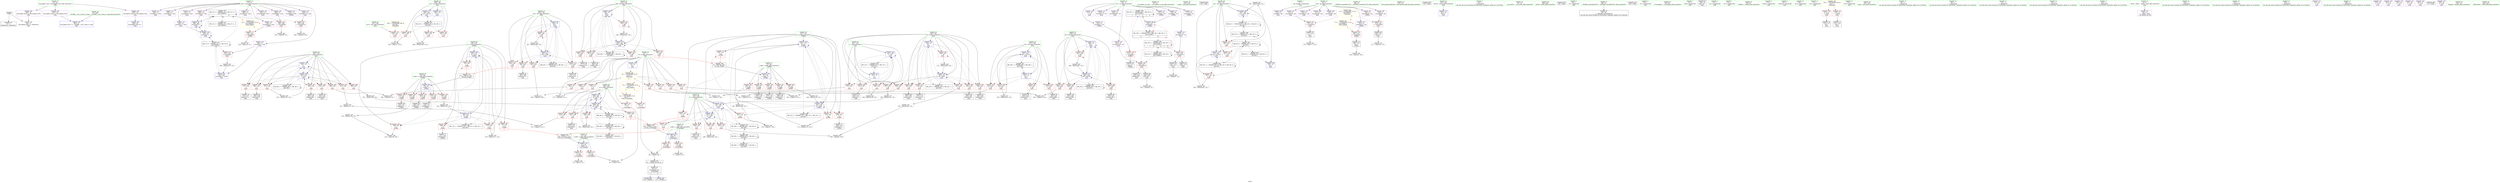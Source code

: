 digraph "SVFG" {
	label="SVFG";

	Node0x556958e2e3c0 [shape=record,color=grey,label="{NodeID: 0\nNullPtr}"];
	Node0x556958e2e3c0 -> Node0x556958e5f100[style=solid];
	Node0x556958e2e3c0 -> Node0x556958e6b580[style=solid];
	Node0x556958e73950 [shape=record,color=grey,label="{NodeID: 360\n391 = cmp(390, 16, )\n}"];
	Node0x556958e6d2f0 [shape=record,color=blue,label="{NodeID: 277\n189\<--464\ncas\<--inc123\nmain\n}"];
	Node0x556958e6d2f0 -> Node0x556958e904f0[style=dashed];
	Node0x556958e61010 [shape=record,color=red,label="{NodeID: 194\n266\<--195\n\<--j\nmain\n}"];
	Node0x556958e61010 -> Node0x556958e73350[style=solid];
	Node0x556958e5e610 [shape=record,color=purple,label="{NodeID: 111\n110\<--10\narrayidx2\<--vst\n_Z3dfsii\n}"];
	Node0x556958e5e610 -> Node0x556958e66020[style=solid];
	Node0x556958e46010 [shape=record,color=green,label="{NodeID: 28\n40\<--41\n__cxx_global_var_init\<--__cxx_global_var_init_field_insensitive\n}"];
	Node0x556958e626d0 [shape=record,color=red,label="{NodeID: 222\n401\<--205\n\<--j66\nmain\n}"];
	Node0x556958e626d0 -> Node0x556958e70dd0[style=solid];
	Node0x556958e641b0 [shape=record,color=purple,label="{NodeID: 139\n491\<--35\nllvm.global_ctors_1\<--llvm.global_ctors\nGlob }"];
	Node0x556958e641b0 -> Node0x556958e6b480[style=solid];
	Node0x556958e5ee80 [shape=record,color=green,label="{NodeID: 56\n233\<--234\nscanf\<--scanf_field_insensitive\n}"];
	Node0x556958eb0500 [shape=record,color=black,label="{NodeID: 499\n222 = PHI()\n}"];
	Node0x556958e913f0 [shape=record,color=black,label="{NodeID: 416\nMR_36V_2 = PHI(MR_36V_3, MR_36V_1, )\npts\{196 \}\n}"];
	Node0x556958e913f0 -> Node0x556958e6c1e0[style=dashed];
	Node0x556958e913f0 -> Node0x556958e913f0[style=dashed];
	Node0x556958e710d0 [shape=record,color=grey,label="{NodeID: 333\n397 = Binary(396, 135, )\n}"];
	Node0x556958e710d0 -> Node0x556958e6cc70[style=solid];
	Node0x556958e6bd00 [shape=record,color=blue,label="{NodeID: 250\n99\<--178\nii\<--inc27\n_Z3dfsii\n}"];
	Node0x556958e6bd00 -> Node0x556958e65800[style=dashed];
	Node0x556958e6bd00 -> Node0x556958e658d0[style=dashed];
	Node0x556958e6bd00 -> Node0x556958e659a0[style=dashed];
	Node0x556958e6bd00 -> Node0x556958e65a70[style=dashed];
	Node0x556958e6bd00 -> Node0x556958e65b40[style=dashed];
	Node0x556958e6bd00 -> Node0x556958e6bd00[style=dashed];
	Node0x556958e6bd00 -> Node0x556958e8ebf0[style=dashed];
	Node0x556958e658d0 [shape=record,color=red,label="{NodeID: 167\n152\<--99\n\<--ii\n_Z3dfsii\n|{<s0>3}}"];
	Node0x556958e658d0:s0 -> Node0x556958eb08a0[style=solid,color=red];
	Node0x556958e604b0 [shape=record,color=black,label="{NodeID: 84\n320\<--319\nidxprom37\<--\nmain\n}"];
	Node0x556958e2e450 [shape=record,color=green,label="{NodeID: 1\n7\<--1\n__dso_handle\<--dummyObj\nGlob }"];
	Node0x556958e96820 [shape=record,color=yellow,style=double,label="{NodeID: 444\n17V_1 = ENCHI(MR_17V_0)\npts\{90000 \}\nFun[main]|{|<s2>12}}"];
	Node0x556958e96820 -> Node0x556958e6ad40[style=dashed];
	Node0x556958e96820 -> Node0x556958e6add0[style=dashed];
	Node0x556958e96820:s2 -> Node0x556958e96f50[style=dashed,color=red];
	Node0x556958e73ad0 [shape=record,color=grey,label="{NodeID: 361\n278 = cmp(277, 279, )\n}"];
	Node0x556958e610e0 [shape=record,color=red,label="{NodeID: 195\n273\<--195\n\<--j\nmain\n}"];
	Node0x556958e610e0 -> Node0x556958e5ffd0[style=solid];
	Node0x556958e5e6e0 [shape=record,color=purple,label="{NodeID: 112\n117\<--10\narrayidx4\<--vst\n_Z3dfsii\n}"];
	Node0x556958e47100 [shape=record,color=green,label="{NodeID: 29\n44\<--45\n_ZNSt8ios_base4InitC1Ev\<--_ZNSt8ios_base4InitC1Ev_field_insensitive\n}"];
	Node0x556958e627a0 [shape=record,color=red,label="{NodeID: 223\n412\<--207\n\<--i91\nmain\n}"];
	Node0x556958e627a0 -> Node0x556958e728d0[style=solid];
	Node0x556958e642b0 [shape=record,color=purple,label="{NodeID: 140\n492\<--35\nllvm.global_ctors_2\<--llvm.global_ctors\nGlob }"];
	Node0x556958e642b0 -> Node0x556958e6b580[style=solid];
	Node0x556958e5ef10 [shape=record,color=green,label="{NodeID: 57\n256\<--257\nllvm.memset.p0i8.i64\<--llvm.memset.p0i8.i64_field_insensitive\n}"];
	Node0x556958eb05d0 [shape=record,color=black,label="{NodeID: 500\n232 = PHI()\n}"];
	Node0x556958e918f0 [shape=record,color=black,label="{NodeID: 417\nMR_38V_2 = PHI(MR_38V_3, MR_38V_1, )\npts\{198 \}\n}"];
	Node0x556958e918f0 -> Node0x556958e67630[style=dashed];
	Node0x556958e71250 [shape=record,color=grey,label="{NodeID: 334\n336 = Binary(335, 135, )\n}"];
	Node0x556958e71250 -> Node0x556958e6c5f0[style=solid];
	Node0x556958e6bdd0 [shape=record,color=blue,label="{NodeID: 251\n185\<--16\nretval\<--\nmain\n}"];
	Node0x556958e659a0 [shape=record,color=red,label="{NodeID: 168\n156\<--99\n\<--ii\n_Z3dfsii\n}"];
	Node0x556958e659a0 -> Node0x556958e5fa20[style=solid];
	Node0x556958e60580 [shape=record,color=black,label="{NodeID: 85\n323\<--322\nidxprom39\<--\nmain\n}"];
	Node0x556958e40a00 [shape=record,color=green,label="{NodeID: 2\n16\<--1\n\<--dummyObj\nCan only get source location for instruction, argument, global var or function.}"];
	Node0x556958e73c50 [shape=record,color=grey,label="{NodeID: 362\n382 = cmp(381, 16, )\n}"];
	Node0x556958e611b0 [shape=record,color=red,label="{NodeID: 196\n284\<--195\n\<--j\nmain\n}"];
	Node0x556958e611b0 -> Node0x556958e60240[style=solid];
	Node0x556958e5e7b0 [shape=record,color=purple,label="{NodeID: 113\n120\<--10\narrayidx6\<--vst\n_Z3dfsii\n}"];
	Node0x556958e5e7b0 -> Node0x556958e6b9c0[style=solid];
	Node0x556958e471d0 [shape=record,color=green,label="{NodeID: 30\n50\<--51\n__cxa_atexit\<--__cxa_atexit_field_insensitive\n}"];
	Node0x556958e68b20 [shape=record,color=black,label="{NodeID: 390\nMR_19V_5 = PHI(MR_19V_7, MR_19V_4, )\npts\{120000 \}\n|{|<s2>4|<s3>4|<s4>4}}"];
	Node0x556958e68b20 -> Node0x556958e68b20[style=dashed];
	Node0x556958e68b20 -> Node0x556958e8f5f0[style=dashed];
	Node0x556958e68b20:s2 -> Node0x556958e66020[style=dashed,color=red];
	Node0x556958e68b20:s3 -> Node0x556958e6b9c0[style=dashed,color=red];
	Node0x556958e68b20:s4 -> Node0x556958e8f5f0[style=dashed,color=red];
	Node0x556958e62870 [shape=record,color=red,label="{NodeID: 224\n422\<--207\n\<--i91\nmain\n}"];
	Node0x556958e62870 -> Node0x556958e60da0[style=solid];
	Node0x556958e643b0 [shape=record,color=red,label="{NodeID: 141\n80\<--15\n\<--N\n_Z7inrangeii\n}"];
	Node0x556958e643b0 -> Node0x556958e743d0[style=solid];
	Node0x556958e5efa0 [shape=record,color=green,label="{NodeID: 58\n460\<--461\nprintf\<--printf_field_insensitive\n}"];
	Node0x556958eb06a0 [shape=record,color=black,label="{NodeID: 501\n246 = PHI()\n}"];
	Node0x556958e91df0 [shape=record,color=black,label="{NodeID: 418\nMR_40V_2 = PHI(MR_40V_3, MR_40V_1, )\npts\{200 \}\n}"];
	Node0x556958e91df0 -> Node0x556958e67b30[style=dashed];
	Node0x556958e713d0 [shape=record,color=grey,label="{NodeID: 335\n249 = Binary(248, 135, )\n}"];
	Node0x556958e713d0 -> Node0x556958e6c040[style=solid];
	Node0x556958e6bea0 [shape=record,color=blue,label="{NodeID: 252\n189\<--135\ncas\<--\nmain\n}"];
	Node0x556958e6bea0 -> Node0x556958e904f0[style=dashed];
	Node0x556958e65a70 [shape=record,color=red,label="{NodeID: 169\n167\<--99\n\<--ii\n_Z3dfsii\n|{<s0>4}}"];
	Node0x556958e65a70:s0 -> Node0x556958eb0d20[style=solid,color=red];
	Node0x556958e60650 [shape=record,color=black,label="{NodeID: 86\n326\<--325\nconv41\<--\nmain\n}"];
	Node0x556958e60650 -> Node0x556958e731d0[style=solid];
	Node0x556958e3f5d0 [shape=record,color=green,label="{NodeID: 3\n18\<--1\n.str\<--dummyObj\nGlob }"];
	Node0x556958e73dd0 [shape=record,color=grey,label="{NodeID: 363\n164 = cmp(163, 165, )\n}"];
	Node0x556958e61280 [shape=record,color=red,label="{NodeID: 197\n293\<--195\n\<--j\nmain\n}"];
	Node0x556958e61280 -> Node0x556958e603e0[style=solid];
	Node0x556958e5e880 [shape=record,color=purple,label="{NodeID: 114\n252\<--10\n\<--vst\nmain\n}"];
	Node0x556958e472a0 [shape=record,color=green,label="{NodeID: 31\n49\<--55\n_ZNSt8ios_base4InitD1Ev\<--_ZNSt8ios_base4InitD1Ev_field_insensitive\n}"];
	Node0x556958e472a0 -> Node0x556958e5f2a0[style=solid];
	Node0x556958e62940 [shape=record,color=red,label="{NodeID: 225\n433\<--207\n\<--i91\nmain\n}"];
	Node0x556958e62940 -> Node0x556958e5dc50[style=solid];
	Node0x556958e64480 [shape=record,color=red,label="{NodeID: 142\n84\<--15\n\<--N\n_Z7inrangeii\n}"];
	Node0x556958e64480 -> Node0x556958e740d0[style=solid];
	Node0x556958e5f030 [shape=record,color=green,label="{NodeID: 59\n37\<--486\n_GLOBAL__sub_I_whsb_0_0.cpp\<--_GLOBAL__sub_I_whsb_0_0.cpp_field_insensitive\n}"];
	Node0x556958e5f030 -> Node0x556958e6b480[style=solid];
	Node0x556958eb07a0 [shape=record,color=black,label="{NodeID: 502\n459 = PHI()\n}"];
	Node0x556958e922f0 [shape=record,color=black,label="{NodeID: 419\nMR_42V_2 = PHI(MR_42V_8, MR_42V_1, )\npts\{202 \}\n}"];
	Node0x556958e922f0 -> Node0x556958e6ca00[style=dashed];
	Node0x556958e71550 [shape=record,color=grey,label="{NodeID: 336\n352 = Binary(351, 135, )\n}"];
	Node0x556958e71550 -> Node0x556958e6c860[style=solid];
	Node0x556958e6bf70 [shape=record,color=blue,label="{NodeID: 253\n191\<--16\ni\<--\nmain\n}"];
	Node0x556958e6bf70 -> Node0x556958e665d0[style=dashed];
	Node0x556958e6bf70 -> Node0x556958e666a0[style=dashed];
	Node0x556958e6bf70 -> Node0x556958e66770[style=dashed];
	Node0x556958e6bf70 -> Node0x556958e6c040[style=dashed];
	Node0x556958e6bf70 -> Node0x556958e909f0[style=dashed];
	Node0x556958e65b40 [shape=record,color=red,label="{NodeID: 170\n177\<--99\n\<--ii\n_Z3dfsii\n}"];
	Node0x556958e65b40 -> Node0x556958e71fd0[style=solid];
	Node0x556958e60720 [shape=record,color=black,label="{NodeID: 87\n330\<--329\nidxprom44\<--\nmain\n}"];
	Node0x556958e3f660 [shape=record,color=green,label="{NodeID: 4\n20\<--1\n.str.1\<--dummyObj\nGlob }"];
	Node0x556958e96ac0 [shape=record,color=yellow,style=double,label="{NodeID: 447\n2V_1 = ENCHI(MR_2V_0)\npts\{17 \}\nFun[_Z3dfsii]|{<s0>3|<s1>4}}"];
	Node0x556958e96ac0:s0 -> Node0x556958e945f0[style=dashed,color=red];
	Node0x556958e96ac0:s1 -> Node0x556958e96ac0[style=dashed,color=red];
	Node0x556958e73f50 [shape=record,color=grey,label="{NodeID: 364\n229 = cmp(227, 228, )\n}"];
	Node0x556958e61350 [shape=record,color=red,label="{NodeID: 198\n306\<--195\n\<--j\nmain\n}"];
	Node0x556958e61350 -> Node0x556958e70950[style=solid];
	Node0x556958e5e950 [shape=record,color=purple,label="{NodeID: 115\n375\<--10\narrayidx71\<--vst\nmain\n}"];
	Node0x556958e47370 [shape=record,color=green,label="{NodeID: 32\n62\<--63\n_Z7inrangeii\<--_Z7inrangeii_field_insensitive\n}"];
	Node0x556958e62a10 [shape=record,color=red,label="{NodeID: 226\n452\<--207\n\<--i91\nmain\n}"];
	Node0x556958e62a10 -> Node0x556958e716d0[style=solid];
	Node0x556958e64550 [shape=record,color=red,label="{NodeID: 143\n238\<--15\n\<--N\nmain\n}"];
	Node0x556958e64550 -> Node0x556958e737d0[style=solid];
	Node0x556958e5f100 [shape=record,color=black,label="{NodeID: 60\n2\<--3\ndummyVal\<--dummyVal\n}"];
	Node0x556958eb08a0 [shape=record,color=black,label="{NodeID: 503\n65 = PHI(152, 315, )\n0th arg _Z7inrangeii }"];
	Node0x556958eb08a0 -> Node0x556958e6b680[style=solid];
	Node0x556958e927f0 [shape=record,color=black,label="{NodeID: 420\nMR_44V_2 = PHI(MR_44V_4, MR_44V_1, )\npts\{204 \}\n}"];
	Node0x556958e927f0 -> Node0x556958e6cad0[style=dashed];
	Node0x556958e716d0 [shape=record,color=grey,label="{NodeID: 337\n453 = Binary(452, 135, )\n}"];
	Node0x556958e716d0 -> Node0x556958e6d220[style=solid];
	Node0x556958e6c040 [shape=record,color=blue,label="{NodeID: 254\n191\<--249\ni\<--inc\nmain\n}"];
	Node0x556958e6c040 -> Node0x556958e665d0[style=dashed];
	Node0x556958e6c040 -> Node0x556958e666a0[style=dashed];
	Node0x556958e6c040 -> Node0x556958e66770[style=dashed];
	Node0x556958e6c040 -> Node0x556958e6c040[style=dashed];
	Node0x556958e6c040 -> Node0x556958e909f0[style=dashed];
	Node0x556958e65c10 [shape=record,color=red,label="{NodeID: 171\n147\<--101\n\<--jj\n_Z3dfsii\n}"];
	Node0x556958e65c10 -> Node0x556958e72750[style=solid];
	Node0x556958e607f0 [shape=record,color=black,label="{NodeID: 88\n333\<--332\nidxprom46\<--\nmain\n}"];
	Node0x556958e3fae0 [shape=record,color=green,label="{NodeID: 5\n22\<--1\nstdin\<--dummyObj\nGlob }"];
	Node0x556958e740d0 [shape=record,color=grey,label="{NodeID: 365\n85 = cmp(83, 84, )\n}"];
	Node0x556958e740d0 -> Node0x556958e6fbb0[style=solid];
	Node0x556958e61420 [shape=record,color=red,label="{NodeID: 199\n311\<--195\n\<--j\nmain\n}"];
	Node0x556958e61420 -> Node0x556958e70c50[style=solid];
	Node0x556958e62ed0 [shape=record,color=purple,label="{NodeID: 116\n378\<--10\narrayidx73\<--vst\nmain\n}"];
	Node0x556958e62ed0 -> Node0x556958e6af70[style=solid];
	Node0x556958e47440 [shape=record,color=green,label="{NodeID: 33\n67\<--68\nx.addr\<--x.addr_field_insensitive\n_Z7inrangeii\n}"];
	Node0x556958e47440 -> Node0x556958e64ca0[style=solid];
	Node0x556958e47440 -> Node0x556958e64d70[style=solid];
	Node0x556958e47440 -> Node0x556958e6b680[style=solid];
	Node0x556958e62ae0 [shape=record,color=red,label="{NodeID: 227\n418\<--209\n\<--j95\nmain\n}"];
	Node0x556958e62ae0 -> Node0x556958e72a50[style=solid];
	Node0x556958e64620 [shape=record,color=red,label="{NodeID: 144\n261\<--15\n\<--N\nmain\n}"];
	Node0x556958e64620 -> Node0x556958e72ed0[style=solid];
	Node0x556958e5f1d0 [shape=record,color=black,label="{NodeID: 61\n184\<--16\nmain_ret\<--\nmain\n}"];
	Node0x556958eb0ba0 [shape=record,color=black,label="{NodeID: 504\n66 = PHI(153, 316, )\n1st arg _Z7inrangeii }"];
	Node0x556958eb0ba0 -> Node0x556958e6b750[style=solid];
	Node0x556958e92cf0 [shape=record,color=black,label="{NodeID: 421\nMR_46V_2 = PHI(MR_46V_3, MR_46V_1, )\npts\{206 \}\n}"];
	Node0x556958e92cf0 -> Node0x556958e6cba0[style=dashed];
	Node0x556958e92cf0 -> Node0x556958e92cf0[style=dashed];
	Node0x556958e71850 [shape=record,color=grey,label="{NodeID: 338\n346 = Binary(345, 135, )\n}"];
	Node0x556958e71850 -> Node0x556958e6c790[style=solid];
	Node0x556958e6c110 [shape=record,color=blue,label="{NodeID: 255\n193\<--16\ni8\<--\nmain\n}"];
	Node0x556958e6c110 -> Node0x556958e66840[style=dashed];
	Node0x556958e6c110 -> Node0x556958e66910[style=dashed];
	Node0x556958e6c110 -> Node0x556958e669e0[style=dashed];
	Node0x556958e6c110 -> Node0x556958e66ab0[style=dashed];
	Node0x556958e6c110 -> Node0x556958e66b80[style=dashed];
	Node0x556958e6c110 -> Node0x556958e66c50[style=dashed];
	Node0x556958e6c110 -> Node0x556958e60e70[style=dashed];
	Node0x556958e6c110 -> Node0x556958e60f40[style=dashed];
	Node0x556958e6c110 -> Node0x556958e6c930[style=dashed];
	Node0x556958e6c110 -> Node0x556958e90ef0[style=dashed];
	Node0x556958e65ce0 [shape=record,color=red,label="{NodeID: 172\n153\<--101\n\<--jj\n_Z3dfsii\n|{<s0>3}}"];
	Node0x556958e65ce0:s0 -> Node0x556958eb0ba0[style=solid,color=red];
	Node0x556958e608c0 [shape=record,color=black,label="{NodeID: 89\n374\<--373\nidxprom70\<--\nmain\n}"];
	Node0x556958e3fb70 [shape=record,color=green,label="{NodeID: 6\n23\<--1\n.str.2\<--dummyObj\nGlob }"];
	Node0x556958e74250 [shape=record,color=grey,label="{NodeID: 366\n77 = cmp(76, 16, )\n}"];
	Node0x556958e614f0 [shape=record,color=red,label="{NodeID: 200\n332\<--195\n\<--j\nmain\n}"];
	Node0x556958e614f0 -> Node0x556958e607f0[style=solid];
	Node0x556958e62fa0 [shape=record,color=purple,label="{NodeID: 117\n424\<--10\narrayidx100\<--vst\nmain\n}"];
	Node0x556958e47510 [shape=record,color=green,label="{NodeID: 34\n69\<--70\ny.addr\<--y.addr_field_insensitive\n_Z7inrangeii\n}"];
	Node0x556958e47510 -> Node0x556958e64e40[style=solid];
	Node0x556958e47510 -> Node0x556958e64f10[style=solid];
	Node0x556958e47510 -> Node0x556958e6b750[style=solid];
	Node0x556958e8a5f0 [shape=record,color=black,label="{NodeID: 394\nMR_19V_4 = PHI(MR_19V_6, MR_19V_3, )\npts\{120000 \}\n|{|<s4>12|<s5>12|<s6>12}}"];
	Node0x556958e8a5f0 -> Node0x556958e6af70[style=dashed];
	Node0x556958e8a5f0 -> Node0x556958e6b110[style=dashed];
	Node0x556958e8a5f0 -> Node0x556958e8a5f0[style=dashed];
	Node0x556958e8a5f0 -> Node0x556958e93bf0[style=dashed];
	Node0x556958e8a5f0:s4 -> Node0x556958e66020[style=dashed,color=red];
	Node0x556958e8a5f0:s5 -> Node0x556958e6b9c0[style=dashed,color=red];
	Node0x556958e8a5f0:s6 -> Node0x556958e8f5f0[style=dashed,color=red];
	Node0x556958e62bb0 [shape=record,color=red,label="{NodeID: 228\n425\<--209\n\<--j95\nmain\n}"];
	Node0x556958e62bb0 -> Node0x556958e5d9e0[style=solid];
	Node0x556958e646f0 [shape=record,color=red,label="{NodeID: 145\n267\<--15\n\<--N\nmain\n}"];
	Node0x556958e646f0 -> Node0x556958e73350[style=solid];
	Node0x556958e5f2a0 [shape=record,color=black,label="{NodeID: 62\n48\<--49\n\<--_ZNSt8ios_base4InitD1Ev\nCan only get source location for instruction, argument, global var or function.}"];
	Node0x556958eb0d20 [shape=record,color=black,label="{NodeID: 505\n93 = PHI(167, 393, )\n0th arg _Z3dfsii }"];
	Node0x556958eb0d20 -> Node0x556958e6b820[style=solid];
	Node0x556958e931f0 [shape=record,color=black,label="{NodeID: 422\nMR_48V_2 = PHI(MR_48V_4, MR_48V_1, )\npts\{208 \}\n}"];
	Node0x556958e931f0 -> Node0x556958e6cee0[style=dashed];
	Node0x556958e719d0 [shape=record,color=grey,label="{NodeID: 339\n173 = Binary(172, 135, )\n}"];
	Node0x556958e719d0 -> Node0x556958e6bc30[style=solid];
	Node0x556958e6c1e0 [shape=record,color=blue,label="{NodeID: 256\n195\<--16\nj\<--\nmain\n}"];
	Node0x556958e6c1e0 -> Node0x556958e61010[style=dashed];
	Node0x556958e6c1e0 -> Node0x556958e610e0[style=dashed];
	Node0x556958e6c1e0 -> Node0x556958e611b0[style=dashed];
	Node0x556958e6c1e0 -> Node0x556958e61280[style=dashed];
	Node0x556958e6c1e0 -> Node0x556958e61350[style=dashed];
	Node0x556958e6c1e0 -> Node0x556958e61420[style=dashed];
	Node0x556958e6c1e0 -> Node0x556958e614f0[style=dashed];
	Node0x556958e6c1e0 -> Node0x556958e615c0[style=dashed];
	Node0x556958e6c1e0 -> Node0x556958e6c1e0[style=dashed];
	Node0x556958e6c1e0 -> Node0x556958e6c860[style=dashed];
	Node0x556958e6c1e0 -> Node0x556958e913f0[style=dashed];
	Node0x556958e65db0 [shape=record,color=red,label="{NodeID: 173\n159\<--101\n\<--jj\n_Z3dfsii\n}"];
	Node0x556958e65db0 -> Node0x556958e5faf0[style=solid];
	Node0x556958e60990 [shape=record,color=black,label="{NodeID: 90\n377\<--376\nidxprom72\<--\nmain\n}"];
	Node0x556958e46ad0 [shape=record,color=green,label="{NodeID: 7\n25\<--1\n.str.3\<--dummyObj\nGlob }"];
	Node0x556958e743d0 [shape=record,color=grey,label="{NodeID: 367\n81 = cmp(79, 80, )\n}"];
	Node0x556958e615c0 [shape=record,color=red,label="{NodeID: 201\n351\<--195\n\<--j\nmain\n}"];
	Node0x556958e615c0 -> Node0x556958e71550[style=solid];
	Node0x556958e63070 [shape=record,color=purple,label="{NodeID: 118\n427\<--10\narrayidx102\<--vst\nmain\n}"];
	Node0x556958e63070 -> Node0x556958e6b110[style=solid];
	Node0x556958e475e0 [shape=record,color=green,label="{NodeID: 35\n90\<--91\n_Z3dfsii\<--_Z3dfsii_field_insensitive\n}"];
	Node0x556958e62c80 [shape=record,color=red,label="{NodeID: 229\n436\<--209\n\<--j95\nmain\n}"];
	Node0x556958e62c80 -> Node0x556958e5dd20[style=solid];
	Node0x556958e647c0 [shape=record,color=red,label="{NodeID: 146\n364\<--15\n\<--N\nmain\n}"];
	Node0x556958e647c0 -> Node0x556958e72d50[style=solid];
	Node0x556958e5f3a0 [shape=record,color=black,label="{NodeID: 63\n64\<--87\n_Z7inrangeii_ret\<--\n_Z7inrangeii\n|{<s0>3|<s1>11}}"];
	Node0x556958e5f3a0:s0 -> Node0x556958eb0400[style=solid,color=blue];
	Node0x556958e5f3a0:s1 -> Node0x556958eb02a0[style=solid,color=blue];
	Node0x556958eb0ea0 [shape=record,color=black,label="{NodeID: 506\n94 = PHI(168, 394, )\n1st arg _Z3dfsii }"];
	Node0x556958eb0ea0 -> Node0x556958e6b8f0[style=solid];
	Node0x556958e936f0 [shape=record,color=black,label="{NodeID: 423\nMR_50V_2 = PHI(MR_50V_3, MR_50V_1, )\npts\{210 \}\n}"];
	Node0x556958e936f0 -> Node0x556958e6cfb0[style=dashed];
	Node0x556958e936f0 -> Node0x556958e936f0[style=dashed];
	Node0x556958e71b50 [shape=record,color=grey,label="{NodeID: 340\n464 = Binary(463, 135, )\n}"];
	Node0x556958e71b50 -> Node0x556958e6d2f0[style=solid];
	Node0x556958e6c2b0 [shape=record,color=blue,label="{NodeID: 257\n286\<--288\narrayidx23\<--\nmain\n}"];
	Node0x556958e6c2b0 -> Node0x556958e6c2b0[style=dashed];
	Node0x556958e6c2b0 -> Node0x556958e6c380[style=dashed];
	Node0x556958e6c2b0 -> Node0x556958e68030[style=dashed];
	Node0x556958e65e80 [shape=record,color=red,label="{NodeID: 174\n168\<--101\n\<--jj\n_Z3dfsii\n|{<s0>4}}"];
	Node0x556958e65e80:s0 -> Node0x556958eb0ea0[style=solid,color=red];
	Node0x556958e60a60 [shape=record,color=black,label="{NodeID: 91\n380\<--379\ntobool\<--\nmain\n}"];
	Node0x556958e46b60 [shape=record,color=green,label="{NodeID: 8\n27\<--1\nstdout\<--dummyObj\nGlob }"];
	Node0x556958e74550 [shape=record,color=grey,label="{NodeID: 368\n431 = cmp(430, 16, )\n}"];
	Node0x556958e61690 [shape=record,color=red,label="{NodeID: 202\n301\<--197\n\<--ii\nmain\n}"];
	Node0x556958e61690 -> Node0x556958e73050[style=solid];
	Node0x556958e63140 [shape=record,color=purple,label="{NodeID: 119\n125\<--13\narrayidx8\<--num\n_Z3dfsii\n}"];
	Node0x556958e476b0 [shape=record,color=green,label="{NodeID: 36\n95\<--96\nx.addr\<--x.addr_field_insensitive\n_Z3dfsii\n}"];
	Node0x556958e476b0 -> Node0x556958e64fe0[style=solid];
	Node0x556958e476b0 -> Node0x556958e650b0[style=solid];
	Node0x556958e476b0 -> Node0x556958e65180[style=solid];
	Node0x556958e476b0 -> Node0x556958e65250[style=solid];
	Node0x556958e476b0 -> Node0x556958e65320[style=solid];
	Node0x556958e476b0 -> Node0x556958e6b820[style=solid];
	Node0x556958e8aff0 [shape=record,color=black,label="{NodeID: 396\nMR_42V_4 = PHI(MR_42V_5, MR_42V_3, )\npts\{202 \}\n}"];
	Node0x556958e8aff0 -> Node0x556958e61d10[style=dashed];
	Node0x556958e8aff0 -> Node0x556958e6cc70[style=dashed];
	Node0x556958e8aff0 -> Node0x556958e82cf0[style=dashed];
	Node0x556958e8aff0 -> Node0x556958e8aff0[style=dashed];
	Node0x556958e8aff0 -> Node0x556958e8cdf0[style=dashed];
	Node0x556958e62d50 [shape=record,color=red,label="{NodeID: 230\n447\<--209\n\<--j95\nmain\n}"];
	Node0x556958e62d50 -> Node0x556958e722d0[style=solid];
	Node0x556958e64890 [shape=record,color=red,label="{NodeID: 147\n370\<--15\n\<--N\nmain\n}"];
	Node0x556958e64890 -> Node0x556958e734d0[style=solid];
	Node0x556958e5f470 [shape=record,color=black,label="{NodeID: 64\n106\<--105\nidxprom\<--\n_Z3dfsii\n}"];
	Node0x556958e93bf0 [shape=record,color=black,label="{NodeID: 424\nMR_19V_2 = PHI(MR_19V_3, MR_19V_1, )\npts\{120000 \}\n}"];
	Node0x556958e93bf0 -> Node0x556958e6b110[style=dashed];
	Node0x556958e93bf0 -> Node0x556958e8a5f0[style=dashed];
	Node0x556958e93bf0 -> Node0x556958e93bf0[style=dashed];
	Node0x556958e71cd0 [shape=record,color=grey,label="{NodeID: 341\n341 = Binary(340, 135, )\n}"];
	Node0x556958e71cd0 -> Node0x556958e6c6c0[style=solid];
	Node0x556958e6c380 [shape=record,color=blue,label="{NodeID: 258\n295\<--16\narrayidx27\<--\nmain\n}"];
	Node0x556958e6c380 -> Node0x556958e6c2b0[style=dashed];
	Node0x556958e6c380 -> Node0x556958e6c380[style=dashed];
	Node0x556958e6c380 -> Node0x556958e68030[style=dashed];
	Node0x556958e6c380 -> Node0x556958e8fff0[style=dashed];
	Node0x556958e65f50 [shape=record,color=red,label="{NodeID: 175\n172\<--101\n\<--jj\n_Z3dfsii\n}"];
	Node0x556958e65f50 -> Node0x556958e719d0[style=solid];
	Node0x556958e60b30 [shape=record,color=black,label="{NodeID: 92\n381\<--379\nconv74\<--\nmain\n}"];
	Node0x556958e60b30 -> Node0x556958e73c50[style=solid];
	Node0x556958e46bf0 [shape=record,color=green,label="{NodeID: 9\n28\<--1\n_ZSt3cin\<--dummyObj\nGlob }"];
	Node0x556958e96f50 [shape=record,color=yellow,style=double,label="{NodeID: 452\n17V_1 = ENCHI(MR_17V_0)\npts\{90000 \}\nFun[_Z3dfsii]|{|<s1>4}}"];
	Node0x556958e96f50 -> Node0x556958e661c0[style=dashed];
	Node0x556958e96f50:s1 -> Node0x556958e96f50[style=dashed,color=red];
	Node0x556958e746d0 [shape=record,color=grey,label="{NodeID: 369\n74 = cmp(73, 16, )\n}"];
	Node0x556958e61760 [shape=record,color=red,label="{NodeID: 203\n315\<--197\n\<--ii\nmain\n|{<s0>11}}"];
	Node0x556958e61760:s0 -> Node0x556958eb08a0[style=solid,color=red];
	Node0x556958e63210 [shape=record,color=purple,label="{NodeID: 120\n128\<--13\narrayidx10\<--num\n_Z3dfsii\n}"];
	Node0x556958e63210 -> Node0x556958e660f0[style=solid];
	Node0x556958e47780 [shape=record,color=green,label="{NodeID: 37\n97\<--98\ny.addr\<--y.addr_field_insensitive\n_Z3dfsii\n}"];
	Node0x556958e47780 -> Node0x556958e653f0[style=solid];
	Node0x556958e47780 -> Node0x556958e654c0[style=solid];
	Node0x556958e47780 -> Node0x556958e65590[style=solid];
	Node0x556958e47780 -> Node0x556958e65660[style=solid];
	Node0x556958e47780 -> Node0x556958e65730[style=solid];
	Node0x556958e47780 -> Node0x556958e6b8f0[style=solid];
	Node0x556958e6ad40 [shape=record,color=red,label="{NodeID: 231\n276\<--275\n\<--arrayidx18\nmain\n}"];
	Node0x556958e6ad40 -> Node0x556958e600a0[style=solid];
	Node0x556958e64960 [shape=record,color=red,label="{NodeID: 148\n413\<--15\n\<--N\nmain\n}"];
	Node0x556958e64960 -> Node0x556958e728d0[style=solid];
	Node0x556958e5f540 [shape=record,color=black,label="{NodeID: 65\n109\<--108\nidxprom1\<--\n_Z3dfsii\n}"];
	Node0x556958e940f0 [shape=record,color=black,label="{NodeID: 425\nMR_21V_2 = PHI(MR_21V_3, MR_21V_1, )\npts\{140000 \}\n}"];
	Node0x556958e940f0 -> Node0x556958e68030[style=dashed];
	Node0x556958e71e50 [shape=record,color=grey,label="{NodeID: 342\n443 = Binary(442, 135, )\n}"];
	Node0x556958e71e50 -> Node0x556958e6d080[style=solid];
	Node0x556958e6c450 [shape=record,color=blue,label="{NodeID: 259\n197\<--298\nii\<--sub\nmain\n}"];
	Node0x556958e6c450 -> Node0x556958e61690[style=dashed];
	Node0x556958e6c450 -> Node0x556958e61760[style=dashed];
	Node0x556958e6c450 -> Node0x556958e61830[style=dashed];
	Node0x556958e6c450 -> Node0x556958e61900[style=dashed];
	Node0x556958e6c450 -> Node0x556958e6c790[style=dashed];
	Node0x556958e6c450 -> Node0x556958e836f0[style=dashed];
	Node0x556958e66020 [shape=record,color=red,label="{NodeID: 176\n111\<--110\n\<--arrayidx2\n_Z3dfsii\n}"];
	Node0x556958e66020 -> Node0x556958e5f610[style=solid];
	Node0x556958e60c00 [shape=record,color=black,label="{NodeID: 93\n385\<--384\nidxprom77\<--\nmain\n}"];
	Node0x556958e3f7b0 [shape=record,color=green,label="{NodeID: 10\n29\<--1\n.str.4\<--dummyObj\nGlob }"];
	Node0x556958e61830 [shape=record,color=red,label="{NodeID: 204\n319\<--197\n\<--ii\nmain\n}"];
	Node0x556958e61830 -> Node0x556958e604b0[style=solid];
	Node0x556958e632e0 [shape=record,color=purple,label="{NodeID: 121\n283\<--13\narrayidx21\<--num\nmain\n}"];
	Node0x556958e47850 [shape=record,color=green,label="{NodeID: 38\n99\<--100\nii\<--ii_field_insensitive\n_Z3dfsii\n}"];
	Node0x556958e47850 -> Node0x556958e65800[style=solid];
	Node0x556958e47850 -> Node0x556958e658d0[style=solid];
	Node0x556958e47850 -> Node0x556958e659a0[style=solid];
	Node0x556958e47850 -> Node0x556958e65a70[style=solid];
	Node0x556958e47850 -> Node0x556958e65b40[style=solid];
	Node0x556958e47850 -> Node0x556958e6ba90[style=solid];
	Node0x556958e47850 -> Node0x556958e6bd00[style=solid];
	Node0x556958e6add0 [shape=record,color=red,label="{NodeID: 232\n325\<--324\n\<--arrayidx40\nmain\n}"];
	Node0x556958e6add0 -> Node0x556958e60650[style=solid];
	Node0x556958e64a30 [shape=record,color=red,label="{NodeID: 149\n419\<--15\n\<--N\nmain\n}"];
	Node0x556958e64a30 -> Node0x556958e72a50[style=solid];
	Node0x556958e5f610 [shape=record,color=black,label="{NodeID: 66\n112\<--111\ntobool\<--\n_Z3dfsii\n}"];
	Node0x556958e945f0 [shape=record,color=yellow,style=double,label="{NodeID: 426\n2V_1 = ENCHI(MR_2V_0)\npts\{17 \}\nFun[_Z7inrangeii]}"];
	Node0x556958e945f0 -> Node0x556958e643b0[style=dashed];
	Node0x556958e945f0 -> Node0x556958e64480[style=dashed];
	Node0x556958e71fd0 [shape=record,color=grey,label="{NodeID: 343\n178 = Binary(177, 135, )\n}"];
	Node0x556958e71fd0 -> Node0x556958e6bd00[style=solid];
	Node0x556958e6c520 [shape=record,color=blue,label="{NodeID: 260\n199\<--307\njj\<--sub31\nmain\n}"];
	Node0x556958e6c520 -> Node0x556958e619d0[style=dashed];
	Node0x556958e6c520 -> Node0x556958e61aa0[style=dashed];
	Node0x556958e6c520 -> Node0x556958e61b70[style=dashed];
	Node0x556958e6c520 -> Node0x556958e61c40[style=dashed];
	Node0x556958e6c520 -> Node0x556958e6c520[style=dashed];
	Node0x556958e6c520 -> Node0x556958e6c6c0[style=dashed];
	Node0x556958e6c520 -> Node0x556958e83bf0[style=dashed];
	Node0x556958e660f0 [shape=record,color=red,label="{NodeID: 177\n129\<--128\n\<--arrayidx10\n_Z3dfsii\n}"];
	Node0x556958e660f0 -> Node0x556958e725d0[style=solid];
	Node0x556958e60cd0 [shape=record,color=black,label="{NodeID: 94\n388\<--387\nidxprom79\<--\nmain\n}"];
	Node0x556958e3f840 [shape=record,color=green,label="{NodeID: 11\n31\<--1\n.str.5\<--dummyObj\nGlob }"];
	Node0x556958e97110 [shape=record,color=yellow,style=double,label="{NodeID: 454\n21V_1 = ENCHI(MR_21V_0)\npts\{140000 \}\nFun[_Z3dfsii]|{|<s1>4}}"];
	Node0x556958e97110 -> Node0x556958e660f0[style=dashed];
	Node0x556958e97110:s1 -> Node0x556958e97110[style=dashed,color=red];
	Node0x556958e61900 [shape=record,color=red,label="{NodeID: 205\n345\<--197\n\<--ii\nmain\n}"];
	Node0x556958e61900 -> Node0x556958e71850[style=solid];
	Node0x556958e633b0 [shape=record,color=purple,label="{NodeID: 122\n286\<--13\narrayidx23\<--num\nmain\n}"];
	Node0x556958e633b0 -> Node0x556958e6c2b0[style=solid];
	Node0x556958e47920 [shape=record,color=green,label="{NodeID: 39\n101\<--102\njj\<--jj_field_insensitive\n_Z3dfsii\n}"];
	Node0x556958e47920 -> Node0x556958e65c10[style=solid];
	Node0x556958e47920 -> Node0x556958e65ce0[style=solid];
	Node0x556958e47920 -> Node0x556958e65db0[style=solid];
	Node0x556958e47920 -> Node0x556958e65e80[style=solid];
	Node0x556958e47920 -> Node0x556958e65f50[style=solid];
	Node0x556958e47920 -> Node0x556958e6bb60[style=solid];
	Node0x556958e47920 -> Node0x556958e6bc30[style=solid];
	Node0x556958e6aea0 [shape=record,color=red,label="{NodeID: 233\n335\<--334\n\<--arrayidx47\nmain\n}"];
	Node0x556958e6aea0 -> Node0x556958e71250[style=solid];
	Node0x556958e64b00 [shape=record,color=red,label="{NodeID: 150\n212\<--22\n\<--stdin\nmain\n}"];
	Node0x556958e64b00 -> Node0x556958e5fc90[style=solid];
	Node0x556958e5f6e0 [shape=record,color=black,label="{NodeID: 67\n116\<--115\nidxprom3\<--\n_Z3dfsii\n}"];
	Node0x556958e72150 [shape=record,color=grey,label="{NodeID: 344\n357 = Binary(356, 135, )\n}"];
	Node0x556958e72150 -> Node0x556958e6c930[style=solid];
	Node0x556958e6c5f0 [shape=record,color=blue,label="{NodeID: 261\n334\<--336\narrayidx47\<--inc48\nmain\n}"];
	Node0x556958e6c5f0 -> Node0x556958e8fff0[style=dashed];
	Node0x556958e661c0 [shape=record,color=red,label="{NodeID: 178\n162\<--161\n\<--arrayidx22\n_Z3dfsii\n}"];
	Node0x556958e661c0 -> Node0x556958e5fbc0[style=solid];
	Node0x556958e60da0 [shape=record,color=black,label="{NodeID: 95\n423\<--422\nidxprom99\<--\nmain\n}"];
	Node0x556958e3f910 [shape=record,color=green,label="{NodeID: 12\n33\<--1\n.str.6\<--dummyObj\nGlob }"];
	Node0x556958e619d0 [shape=record,color=red,label="{NodeID: 206\n310\<--199\n\<--jj\nmain\n}"];
	Node0x556958e619d0 -> Node0x556958e72bd0[style=solid];
	Node0x556958e63480 [shape=record,color=purple,label="{NodeID: 123\n292\<--13\narrayidx25\<--num\nmain\n}"];
	Node0x556958e479f0 [shape=record,color=green,label="{NodeID: 40\n182\<--183\nmain\<--main_field_insensitive\n}"];
	Node0x556958e6af70 [shape=record,color=red,label="{NodeID: 234\n379\<--378\n\<--arrayidx73\nmain\n}"];
	Node0x556958e6af70 -> Node0x556958e60a60[style=solid];
	Node0x556958e6af70 -> Node0x556958e60b30[style=solid];
	Node0x556958e64bd0 [shape=record,color=red,label="{NodeID: 151\n218\<--27\n\<--stdout\nmain\n}"];
	Node0x556958e64bd0 -> Node0x556958e5fd60[style=solid];
	Node0x556958e5f7b0 [shape=record,color=black,label="{NodeID: 68\n119\<--118\nidxprom5\<--\n_Z3dfsii\n}"];
	Node0x556958e722d0 [shape=record,color=grey,label="{NodeID: 345\n448 = Binary(447, 135, )\n}"];
	Node0x556958e722d0 -> Node0x556958e6d150[style=solid];
	Node0x556958e6c6c0 [shape=record,color=blue,label="{NodeID: 262\n199\<--341\njj\<--inc50\nmain\n}"];
	Node0x556958e6c6c0 -> Node0x556958e619d0[style=dashed];
	Node0x556958e6c6c0 -> Node0x556958e61aa0[style=dashed];
	Node0x556958e6c6c0 -> Node0x556958e61b70[style=dashed];
	Node0x556958e6c6c0 -> Node0x556958e61c40[style=dashed];
	Node0x556958e6c6c0 -> Node0x556958e6c520[style=dashed];
	Node0x556958e6c6c0 -> Node0x556958e6c6c0[style=dashed];
	Node0x556958e6c6c0 -> Node0x556958e83bf0[style=dashed];
	Node0x556958e66290 [shape=record,color=red,label="{NodeID: 179\n228\<--187\n\<--casT\nmain\n}"];
	Node0x556958e66290 -> Node0x556958e73f50[style=solid];
	Node0x556958e5d9e0 [shape=record,color=black,label="{NodeID: 96\n426\<--425\nidxprom101\<--\nmain\n}"];
	Node0x556958e3f9e0 [shape=record,color=green,label="{NodeID: 13\n36\<--1\n\<--dummyObj\nCan only get source location for instruction, argument, global var or function.}"];
	Node0x556958e61aa0 [shape=record,color=red,label="{NodeID: 207\n316\<--199\n\<--jj\nmain\n|{<s0>11}}"];
	Node0x556958e61aa0:s0 -> Node0x556958eb0ba0[style=solid,color=red];
	Node0x556958e63550 [shape=record,color=purple,label="{NodeID: 124\n295\<--13\narrayidx27\<--num\nmain\n}"];
	Node0x556958e63550 -> Node0x556958e6c380[style=solid];
	Node0x556958e47ac0 [shape=record,color=green,label="{NodeID: 41\n185\<--186\nretval\<--retval_field_insensitive\nmain\n}"];
	Node0x556958e47ac0 -> Node0x556958e6bdd0[style=solid];
	Node0x556958e6b040 [shape=record,color=red,label="{NodeID: 235\n390\<--389\n\<--arrayidx80\nmain\n}"];
	Node0x556958e6b040 -> Node0x556958e73950[style=solid];
	Node0x556958e64ca0 [shape=record,color=red,label="{NodeID: 152\n73\<--67\n\<--x.addr\n_Z7inrangeii\n}"];
	Node0x556958e64ca0 -> Node0x556958e746d0[style=solid];
	Node0x556958e5f880 [shape=record,color=black,label="{NodeID: 69\n124\<--123\nidxprom7\<--\n_Z3dfsii\n}"];
	Node0x556958e952d0 [shape=record,color=yellow,style=double,label="{NodeID: 429\n23V_1 = ENCHI(MR_23V_0)\npts\{1 \}\nFun[main]}"];
	Node0x556958e952d0 -> Node0x556958e64b00[style=dashed];
	Node0x556958e952d0 -> Node0x556958e64bd0[style=dashed];
	Node0x556958e72450 [shape=record,color=grey,label="{NodeID: 346\n141 = cmp(138, 140, )\n}"];
	Node0x556958e6c790 [shape=record,color=blue,label="{NodeID: 263\n197\<--346\nii\<--inc53\nmain\n}"];
	Node0x556958e6c790 -> Node0x556958e61690[style=dashed];
	Node0x556958e6c790 -> Node0x556958e61760[style=dashed];
	Node0x556958e6c790 -> Node0x556958e61830[style=dashed];
	Node0x556958e6c790 -> Node0x556958e61900[style=dashed];
	Node0x556958e6c790 -> Node0x556958e6c790[style=dashed];
	Node0x556958e6c790 -> Node0x556958e836f0[style=dashed];
	Node0x556958e66360 [shape=record,color=red,label="{NodeID: 180\n227\<--189\n\<--cas\nmain\n}"];
	Node0x556958e66360 -> Node0x556958e73f50[style=solid];
	Node0x556958e5dab0 [shape=record,color=black,label="{NodeID: 97\n429\<--428\ntobool103\<--\nmain\n}"];
	Node0x556958e492d0 [shape=record,color=green,label="{NodeID: 14\n88\<--1\n\<--dummyObj\nCan only get source location for instruction, argument, global var or function.}"];
	Node0x556958e61b70 [shape=record,color=red,label="{NodeID: 208\n322\<--199\n\<--jj\nmain\n}"];
	Node0x556958e61b70 -> Node0x556958e60580[style=solid];
	Node0x556958e63620 [shape=record,color=purple,label="{NodeID: 125\n331\<--13\narrayidx45\<--num\nmain\n}"];
	Node0x556958e47b90 [shape=record,color=green,label="{NodeID: 42\n187\<--188\ncasT\<--casT_field_insensitive\nmain\n}"];
	Node0x556958e47b90 -> Node0x556958e66290[style=solid];
	Node0x556958e8cdf0 [shape=record,color=black,label="{NodeID: 402\nMR_42V_8 = PHI(MR_42V_9, MR_42V_4, )\npts\{202 \}\n}"];
	Node0x556958e8cdf0 -> Node0x556958e61de0[style=dashed];
	Node0x556958e8cdf0 -> Node0x556958e61eb0[style=dashed];
	Node0x556958e8cdf0 -> Node0x556958e6d080[style=dashed];
	Node0x556958e8cdf0 -> Node0x556958e84e00[style=dashed];
	Node0x556958e8cdf0 -> Node0x556958e8cdf0[style=dashed];
	Node0x556958e8cdf0 -> Node0x556958e922f0[style=dashed];
	Node0x556958e6b110 [shape=record,color=red,label="{NodeID: 236\n428\<--427\n\<--arrayidx102\nmain\n}"];
	Node0x556958e6b110 -> Node0x556958e5dab0[style=solid];
	Node0x556958e6b110 -> Node0x556958e5db80[style=solid];
	Node0x556958e64d70 [shape=record,color=red,label="{NodeID: 153\n79\<--67\n\<--x.addr\n_Z7inrangeii\n}"];
	Node0x556958e64d70 -> Node0x556958e743d0[style=solid];
	Node0x556958e5f950 [shape=record,color=black,label="{NodeID: 70\n127\<--126\nidxprom9\<--\n_Z3dfsii\n}"];
	Node0x556958e84620 [shape=record,color=yellow,style=double,label="{NodeID: 430\n2V_1 = ENCHI(MR_2V_0)\npts\{17 \}\nFun[main]|{|<s7>11|<s8>12}}"];
	Node0x556958e84620 -> Node0x556958e64550[style=dashed];
	Node0x556958e84620 -> Node0x556958e64620[style=dashed];
	Node0x556958e84620 -> Node0x556958e646f0[style=dashed];
	Node0x556958e84620 -> Node0x556958e647c0[style=dashed];
	Node0x556958e84620 -> Node0x556958e64890[style=dashed];
	Node0x556958e84620 -> Node0x556958e64960[style=dashed];
	Node0x556958e84620 -> Node0x556958e64a30[style=dashed];
	Node0x556958e84620:s7 -> Node0x556958e945f0[style=dashed,color=red];
	Node0x556958e84620:s8 -> Node0x556958e96ac0[style=dashed,color=red];
	Node0x556958e725d0 [shape=record,color=grey,label="{NodeID: 347\n130 = cmp(129, 16, )\n}"];
	Node0x556958e6c860 [shape=record,color=blue,label="{NodeID: 264\n195\<--352\nj\<--inc57\nmain\n}"];
	Node0x556958e6c860 -> Node0x556958e61010[style=dashed];
	Node0x556958e6c860 -> Node0x556958e610e0[style=dashed];
	Node0x556958e6c860 -> Node0x556958e611b0[style=dashed];
	Node0x556958e6c860 -> Node0x556958e61280[style=dashed];
	Node0x556958e6c860 -> Node0x556958e61350[style=dashed];
	Node0x556958e6c860 -> Node0x556958e61420[style=dashed];
	Node0x556958e6c860 -> Node0x556958e614f0[style=dashed];
	Node0x556958e6c860 -> Node0x556958e615c0[style=dashed];
	Node0x556958e6c860 -> Node0x556958e6c1e0[style=dashed];
	Node0x556958e6c860 -> Node0x556958e6c860[style=dashed];
	Node0x556958e6c860 -> Node0x556958e913f0[style=dashed];
	Node0x556958e66430 [shape=record,color=red,label="{NodeID: 181\n456\<--189\n\<--cas\nmain\n}"];
	Node0x556958e5db80 [shape=record,color=black,label="{NodeID: 98\n430\<--428\nconv104\<--\nmain\n}"];
	Node0x556958e5db80 -> Node0x556958e74550[style=solid];
	Node0x556958e493a0 [shape=record,color=green,label="{NodeID: 15\n122\<--1\n\<--dummyObj\nCan only get source location for instruction, argument, global var or function.}"];
	Node0x556958e61c40 [shape=record,color=red,label="{NodeID: 209\n340\<--199\n\<--jj\nmain\n}"];
	Node0x556958e61c40 -> Node0x556958e71cd0[style=solid];
	Node0x556958e636f0 [shape=record,color=purple,label="{NodeID: 126\n334\<--13\narrayidx47\<--num\nmain\n}"];
	Node0x556958e636f0 -> Node0x556958e6aea0[style=solid];
	Node0x556958e636f0 -> Node0x556958e6c5f0[style=solid];
	Node0x556958e47c60 [shape=record,color=green,label="{NodeID: 43\n189\<--190\ncas\<--cas_field_insensitive\nmain\n}"];
	Node0x556958e47c60 -> Node0x556958e66360[style=solid];
	Node0x556958e47c60 -> Node0x556958e66430[style=solid];
	Node0x556958e47c60 -> Node0x556958e66500[style=solid];
	Node0x556958e47c60 -> Node0x556958e6bea0[style=solid];
	Node0x556958e47c60 -> Node0x556958e6d2f0[style=solid];
	Node0x556958e6b1e0 [shape=record,color=red,label="{NodeID: 237\n439\<--438\n\<--arrayidx110\nmain\n}"];
	Node0x556958e6b1e0 -> Node0x556958e73650[style=solid];
	Node0x556958e64e40 [shape=record,color=red,label="{NodeID: 154\n76\<--69\n\<--y.addr\n_Z7inrangeii\n}"];
	Node0x556958e64e40 -> Node0x556958e74250[style=solid];
	Node0x556958e5fa20 [shape=record,color=black,label="{NodeID: 71\n157\<--156\nidxprom19\<--\n_Z3dfsii\n}"];
	Node0x556958e72750 [shape=record,color=grey,label="{NodeID: 348\n150 = cmp(147, 149, )\n}"];
	Node0x556958e6c930 [shape=record,color=blue,label="{NodeID: 265\n193\<--357\ni8\<--inc60\nmain\n}"];
	Node0x556958e6c930 -> Node0x556958e66840[style=dashed];
	Node0x556958e6c930 -> Node0x556958e66910[style=dashed];
	Node0x556958e6c930 -> Node0x556958e669e0[style=dashed];
	Node0x556958e6c930 -> Node0x556958e66ab0[style=dashed];
	Node0x556958e6c930 -> Node0x556958e66b80[style=dashed];
	Node0x556958e6c930 -> Node0x556958e66c50[style=dashed];
	Node0x556958e6c930 -> Node0x556958e60e70[style=dashed];
	Node0x556958e6c930 -> Node0x556958e60f40[style=dashed];
	Node0x556958e6c930 -> Node0x556958e6c930[style=dashed];
	Node0x556958e6c930 -> Node0x556958e90ef0[style=dashed];
	Node0x556958e66500 [shape=record,color=red,label="{NodeID: 182\n463\<--189\n\<--cas\nmain\n}"];
	Node0x556958e66500 -> Node0x556958e71b50[style=solid];
	Node0x556958e5dc50 [shape=record,color=black,label="{NodeID: 99\n434\<--433\nidxprom107\<--\nmain\n}"];
	Node0x556958e49470 [shape=record,color=green,label="{NodeID: 16\n135\<--1\n\<--dummyObj\nCan only get source location for instruction, argument, global var or function.}"];
	Node0x556958e61d10 [shape=record,color=red,label="{NodeID: 210\n396\<--201\n\<--ans\nmain\n}"];
	Node0x556958e61d10 -> Node0x556958e710d0[style=solid];
	Node0x556958e637c0 [shape=record,color=purple,label="{NodeID: 127\n386\<--13\narrayidx78\<--num\nmain\n}"];
	Node0x556958e47d30 [shape=record,color=green,label="{NodeID: 44\n191\<--192\ni\<--i_field_insensitive\nmain\n}"];
	Node0x556958e47d30 -> Node0x556958e665d0[style=solid];
	Node0x556958e47d30 -> Node0x556958e666a0[style=solid];
	Node0x556958e47d30 -> Node0x556958e66770[style=solid];
	Node0x556958e47d30 -> Node0x556958e6bf70[style=solid];
	Node0x556958e47d30 -> Node0x556958e6c040[style=solid];
	Node0x556958e6b2b0 [shape=record,color=blue,label="{NodeID: 238\n15\<--16\nN\<--\nGlob }"];
	Node0x556958e6b2b0 -> Node0x556958e84620[style=dashed];
	Node0x556958e64f10 [shape=record,color=red,label="{NodeID: 155\n83\<--69\n\<--y.addr\n_Z7inrangeii\n}"];
	Node0x556958e64f10 -> Node0x556958e740d0[style=solid];
	Node0x556958e5faf0 [shape=record,color=black,label="{NodeID: 72\n160\<--159\nidxprom21\<--\n_Z3dfsii\n}"];
	Node0x556958e847e0 [shape=record,color=yellow,style=double,label="{NodeID: 432\n28V_1 = ENCHI(MR_28V_0)\npts\{188 \}\nFun[main]}"];
	Node0x556958e847e0 -> Node0x556958e66290[style=dashed];
	Node0x556958e728d0 [shape=record,color=grey,label="{NodeID: 349\n414 = cmp(412, 413, )\n}"];
	Node0x556958e6ca00 [shape=record,color=blue,label="{NodeID: 266\n201\<--16\nans\<--\nmain\n}"];
	Node0x556958e6ca00 -> Node0x556958e8aff0[style=dashed];
	Node0x556958e665d0 [shape=record,color=red,label="{NodeID: 183\n237\<--191\n\<--i\nmain\n}"];
	Node0x556958e665d0 -> Node0x556958e737d0[style=solid];
	Node0x556958e5dd20 [shape=record,color=black,label="{NodeID: 100\n437\<--436\nidxprom109\<--\nmain\n}"];
	Node0x556958e49540 [shape=record,color=green,label="{NodeID: 17\n165\<--1\n\<--dummyObj\nCan only get source location for instruction, argument, global var or function.}"];
	Node0x556958e82cf0 [shape=record,color=black,label="{NodeID: 377\nMR_42V_7 = PHI(MR_42V_6, MR_42V_5, MR_42V_5, )\npts\{202 \}\n}"];
	Node0x556958e82cf0 -> Node0x556958e61d10[style=dashed];
	Node0x556958e82cf0 -> Node0x556958e6cc70[style=dashed];
	Node0x556958e82cf0 -> Node0x556958e82cf0[style=dashed];
	Node0x556958e82cf0 -> Node0x556958e8aff0[style=dashed];
	Node0x556958e61de0 [shape=record,color=red,label="{NodeID: 211\n442\<--201\n\<--ans\nmain\n}"];
	Node0x556958e61de0 -> Node0x556958e71e50[style=solid];
	Node0x556958e63890 [shape=record,color=purple,label="{NodeID: 128\n389\<--13\narrayidx80\<--num\nmain\n}"];
	Node0x556958e63890 -> Node0x556958e6b040[style=solid];
	Node0x556958e5d830 [shape=record,color=green,label="{NodeID: 45\n193\<--194\ni8\<--i8_field_insensitive\nmain\n}"];
	Node0x556958e5d830 -> Node0x556958e66840[style=solid];
	Node0x556958e5d830 -> Node0x556958e66910[style=solid];
	Node0x556958e5d830 -> Node0x556958e669e0[style=solid];
	Node0x556958e5d830 -> Node0x556958e66ab0[style=solid];
	Node0x556958e5d830 -> Node0x556958e66b80[style=solid];
	Node0x556958e5d830 -> Node0x556958e66c50[style=solid];
	Node0x556958e5d830 -> Node0x556958e60e70[style=solid];
	Node0x556958e5d830 -> Node0x556958e60f40[style=solid];
	Node0x556958e5d830 -> Node0x556958e6c110[style=solid];
	Node0x556958e5d830 -> Node0x556958e6c930[style=solid];
	Node0x556958e6fbb0 [shape=record,color=black,label="{NodeID: 322\n87 = PHI(88, 88, 88, 85, )\n}"];
	Node0x556958e6fbb0 -> Node0x556958e5f3a0[style=solid];
	Node0x556958e6b380 [shape=record,color=blue,label="{NodeID: 239\n490\<--36\nllvm.global_ctors_0\<--\nGlob }"];
	Node0x556958e64fe0 [shape=record,color=red,label="{NodeID: 156\n105\<--95\n\<--x.addr\n_Z3dfsii\n}"];
	Node0x556958e64fe0 -> Node0x556958e5f470[style=solid];
	Node0x556958e5fbc0 [shape=record,color=black,label="{NodeID: 73\n163\<--162\nconv\<--\n_Z3dfsii\n}"];
	Node0x556958e5fbc0 -> Node0x556958e73dd0[style=solid];
	Node0x556958e72a50 [shape=record,color=grey,label="{NodeID: 350\n420 = cmp(418, 419, )\n}"];
	Node0x556958e6cad0 [shape=record,color=blue,label="{NodeID: 267\n203\<--16\ni62\<--\nmain\n}"];
	Node0x556958e6cad0 -> Node0x556958e61f80[style=dashed];
	Node0x556958e6cad0 -> Node0x556958e62050[style=dashed];
	Node0x556958e6cad0 -> Node0x556958e62120[style=dashed];
	Node0x556958e6cad0 -> Node0x556958e621f0[style=dashed];
	Node0x556958e6cad0 -> Node0x556958e622c0[style=dashed];
	Node0x556958e6cad0 -> Node0x556958e6ce10[style=dashed];
	Node0x556958e6cad0 -> Node0x556958e927f0[style=dashed];
	Node0x556958e666a0 [shape=record,color=red,label="{NodeID: 184\n241\<--191\n\<--i\nmain\n}"];
	Node0x556958e666a0 -> Node0x556958e5fe30[style=solid];
	Node0x556958e5ddf0 [shape=record,color=purple,label="{NodeID: 101\n46\<--4\n\<--_ZStL8__ioinit\n__cxx_global_var_init\n}"];
	Node0x556958e49610 [shape=record,color=green,label="{NodeID: 18\n254\<--1\n\<--dummyObj\nCan only get source location for instruction, argument, global var or function.}"];
	Node0x556958e61eb0 [shape=record,color=red,label="{NodeID: 212\n457\<--201\n\<--ans\nmain\n}"];
	Node0x556958e63960 [shape=record,color=purple,label="{NodeID: 129\n435\<--13\narrayidx108\<--num\nmain\n}"];
	Node0x556958e5d8c0 [shape=record,color=green,label="{NodeID: 46\n195\<--196\nj\<--j_field_insensitive\nmain\n}"];
	Node0x556958e5d8c0 -> Node0x556958e61010[style=solid];
	Node0x556958e5d8c0 -> Node0x556958e610e0[style=solid];
	Node0x556958e5d8c0 -> Node0x556958e611b0[style=solid];
	Node0x556958e5d8c0 -> Node0x556958e61280[style=solid];
	Node0x556958e5d8c0 -> Node0x556958e61350[style=solid];
	Node0x556958e5d8c0 -> Node0x556958e61420[style=solid];
	Node0x556958e5d8c0 -> Node0x556958e614f0[style=solid];
	Node0x556958e5d8c0 -> Node0x556958e615c0[style=solid];
	Node0x556958e5d8c0 -> Node0x556958e6c1e0[style=solid];
	Node0x556958e5d8c0 -> Node0x556958e6c860[style=solid];
	Node0x556958e701d0 [shape=record,color=grey,label="{NodeID: 323\n144 = Binary(143, 135, )\n}"];
	Node0x556958e701d0 -> Node0x556958e6bb60[style=solid];
	Node0x556958e6b480 [shape=record,color=blue,label="{NodeID: 240\n491\<--37\nllvm.global_ctors_1\<--_GLOBAL__sub_I_whsb_0_0.cpp\nGlob }"];
	Node0x556958e650b0 [shape=record,color=red,label="{NodeID: 157\n115\<--95\n\<--x.addr\n_Z3dfsii\n}"];
	Node0x556958e650b0 -> Node0x556958e5f6e0[style=solid];
	Node0x556958e5fc90 [shape=record,color=black,label="{NodeID: 74\n215\<--212\ncall\<--\nmain\n}"];
	Node0x556958e72bd0 [shape=record,color=grey,label="{NodeID: 351\n313 = cmp(310, 312, )\n}"];
	Node0x556958e6cba0 [shape=record,color=blue,label="{NodeID: 268\n205\<--16\nj66\<--\nmain\n}"];
	Node0x556958e6cba0 -> Node0x556958e62390[style=dashed];
	Node0x556958e6cba0 -> Node0x556958e62460[style=dashed];
	Node0x556958e6cba0 -> Node0x556958e62530[style=dashed];
	Node0x556958e6cba0 -> Node0x556958e62600[style=dashed];
	Node0x556958e6cba0 -> Node0x556958e626d0[style=dashed];
	Node0x556958e6cba0 -> Node0x556958e6cba0[style=dashed];
	Node0x556958e6cba0 -> Node0x556958e6cd40[style=dashed];
	Node0x556958e6cba0 -> Node0x556958e92cf0[style=dashed];
	Node0x556958e66770 [shape=record,color=red,label="{NodeID: 185\n248\<--191\n\<--i\nmain\n}"];
	Node0x556958e66770 -> Node0x556958e713d0[style=solid];
	Node0x556958e5dec0 [shape=record,color=purple,label="{NodeID: 102\n158\<--8\narrayidx20\<--mp\n_Z3dfsii\n}"];
	Node0x556958e458c0 [shape=record,color=green,label="{NodeID: 19\n255\<--1\n\<--dummyObj\nCan only get source location for instruction, argument, global var or function.}"];
	Node0x556958e836f0 [shape=record,color=black,label="{NodeID: 379\nMR_38V_5 = PHI(MR_38V_7, MR_38V_4, )\npts\{198 \}\n}"];
	Node0x556958e836f0 -> Node0x556958e6c450[style=dashed];
	Node0x556958e836f0 -> Node0x556958e836f0[style=dashed];
	Node0x556958e836f0 -> Node0x556958e67630[style=dashed];
	Node0x556958e61f80 [shape=record,color=red,label="{NodeID: 213\n363\<--203\n\<--i62\nmain\n}"];
	Node0x556958e61f80 -> Node0x556958e72d50[style=solid];
	Node0x556958e63a30 [shape=record,color=purple,label="{NodeID: 130\n438\<--13\narrayidx110\<--num\nmain\n}"];
	Node0x556958e63a30 -> Node0x556958e6b1e0[style=solid];
	Node0x556958e5d950 [shape=record,color=green,label="{NodeID: 47\n197\<--198\nii\<--ii_field_insensitive\nmain\n}"];
	Node0x556958e5d950 -> Node0x556958e61690[style=solid];
	Node0x556958e5d950 -> Node0x556958e61760[style=solid];
	Node0x556958e5d950 -> Node0x556958e61830[style=solid];
	Node0x556958e5d950 -> Node0x556958e61900[style=solid];
	Node0x556958e5d950 -> Node0x556958e6c450[style=solid];
	Node0x556958e5d950 -> Node0x556958e6c790[style=solid];
	Node0x556958e70350 [shape=record,color=grey,label="{NodeID: 324\n140 = Binary(139, 135, )\n}"];
	Node0x556958e70350 -> Node0x556958e72450[style=solid];
	Node0x556958e6b580 [shape=record,color=blue, style = dotted,label="{NodeID: 241\n492\<--3\nllvm.global_ctors_2\<--dummyVal\nGlob }"];
	Node0x556958e65180 [shape=record,color=red,label="{NodeID: 158\n123\<--95\n\<--x.addr\n_Z3dfsii\n}"];
	Node0x556958e65180 -> Node0x556958e5f880[style=solid];
	Node0x556958e5fd60 [shape=record,color=black,label="{NodeID: 75\n221\<--218\ncall1\<--\nmain\n}"];
	Node0x556958e72d50 [shape=record,color=grey,label="{NodeID: 352\n365 = cmp(363, 364, )\n}"];
	Node0x556958e6cc70 [shape=record,color=blue,label="{NodeID: 269\n201\<--397\nans\<--inc83\nmain\n}"];
	Node0x556958e6cc70 -> Node0x556958e82cf0[style=dashed];
	Node0x556958e66840 [shape=record,color=red,label="{NodeID: 186\n260\<--193\n\<--i8\nmain\n}"];
	Node0x556958e66840 -> Node0x556958e72ed0[style=solid];
	Node0x556958e5df90 [shape=record,color=purple,label="{NodeID: 103\n161\<--8\narrayidx22\<--mp\n_Z3dfsii\n}"];
	Node0x556958e5df90 -> Node0x556958e661c0[style=solid];
	Node0x556958e45990 [shape=record,color=green,label="{NodeID: 20\n279\<--1\n\<--dummyObj\nCan only get source location for instruction, argument, global var or function.}"];
	Node0x556958e83bf0 [shape=record,color=black,label="{NodeID: 380\nMR_40V_5 = PHI(MR_40V_6, MR_40V_4, )\npts\{200 \}\n}"];
	Node0x556958e83bf0 -> Node0x556958e6c520[style=dashed];
	Node0x556958e83bf0 -> Node0x556958e83bf0[style=dashed];
	Node0x556958e83bf0 -> Node0x556958e67b30[style=dashed];
	Node0x556958e62050 [shape=record,color=red,label="{NodeID: 214\n373\<--203\n\<--i62\nmain\n}"];
	Node0x556958e62050 -> Node0x556958e608c0[style=solid];
	Node0x556958e63b00 [shape=record,color=purple,label="{NodeID: 131\n213\<--18\n\<--.str\nmain\n}"];
	Node0x556958e5ea00 [shape=record,color=green,label="{NodeID: 48\n199\<--200\njj\<--jj_field_insensitive\nmain\n}"];
	Node0x556958e5ea00 -> Node0x556958e619d0[style=solid];
	Node0x556958e5ea00 -> Node0x556958e61aa0[style=solid];
	Node0x556958e5ea00 -> Node0x556958e61b70[style=solid];
	Node0x556958e5ea00 -> Node0x556958e61c40[style=solid];
	Node0x556958e5ea00 -> Node0x556958e6c520[style=solid];
	Node0x556958e5ea00 -> Node0x556958e6c6c0[style=solid];
	Node0x556958e8ebf0 [shape=record,color=black,label="{NodeID: 408\nMR_13V_2 = PHI(MR_13V_1, MR_13V_4, MR_13V_1, )\npts\{100 \}\n}"];
	Node0x556958e704d0 [shape=record,color=grey,label="{NodeID: 325\n149 = Binary(148, 135, )\n}"];
	Node0x556958e704d0 -> Node0x556958e72750[style=solid];
	Node0x556958e6b680 [shape=record,color=blue,label="{NodeID: 242\n67\<--65\nx.addr\<--x\n_Z7inrangeii\n}"];
	Node0x556958e6b680 -> Node0x556958e64ca0[style=dashed];
	Node0x556958e6b680 -> Node0x556958e64d70[style=dashed];
	Node0x556958e65250 [shape=record,color=red,label="{NodeID: 159\n133\<--95\n\<--x.addr\n_Z3dfsii\n}"];
	Node0x556958e65250 -> Node0x556958e70650[style=solid];
	Node0x556958e5fe30 [shape=record,color=black,label="{NodeID: 76\n242\<--241\nidxprom\<--\nmain\n}"];
	Node0x556958e72ed0 [shape=record,color=grey,label="{NodeID: 353\n262 = cmp(260, 261, )\n}"];
	Node0x556958e6cd40 [shape=record,color=blue,label="{NodeID: 270\n205\<--402\nj66\<--inc86\nmain\n}"];
	Node0x556958e6cd40 -> Node0x556958e62390[style=dashed];
	Node0x556958e6cd40 -> Node0x556958e62460[style=dashed];
	Node0x556958e6cd40 -> Node0x556958e62530[style=dashed];
	Node0x556958e6cd40 -> Node0x556958e62600[style=dashed];
	Node0x556958e6cd40 -> Node0x556958e626d0[style=dashed];
	Node0x556958e6cd40 -> Node0x556958e6cba0[style=dashed];
	Node0x556958e6cd40 -> Node0x556958e6cd40[style=dashed];
	Node0x556958e6cd40 -> Node0x556958e92cf0[style=dashed];
	Node0x556958e66910 [shape=record,color=red,label="{NodeID: 187\n270\<--193\n\<--i8\nmain\n}"];
	Node0x556958e66910 -> Node0x556958e5ff00[style=solid];
	Node0x556958e5e060 [shape=record,color=purple,label="{NodeID: 104\n243\<--8\narrayidx\<--mp\nmain\n}"];
	Node0x556958e45a60 [shape=record,color=green,label="{NodeID: 21\n288\<--1\n\<--dummyObj\nCan only get source location for instruction, argument, global var or function.}"];
	Node0x556958e62120 [shape=record,color=red,label="{NodeID: 215\n384\<--203\n\<--i62\nmain\n}"];
	Node0x556958e62120 -> Node0x556958e60c00[style=solid];
	Node0x556958e63bd0 [shape=record,color=purple,label="{NodeID: 132\n214\<--20\n\<--.str.1\nmain\n}"];
	Node0x556958e5ea90 [shape=record,color=green,label="{NodeID: 49\n201\<--202\nans\<--ans_field_insensitive\nmain\n}"];
	Node0x556958e5ea90 -> Node0x556958e61d10[style=solid];
	Node0x556958e5ea90 -> Node0x556958e61de0[style=solid];
	Node0x556958e5ea90 -> Node0x556958e61eb0[style=solid];
	Node0x556958e5ea90 -> Node0x556958e6ca00[style=solid];
	Node0x556958e5ea90 -> Node0x556958e6cc70[style=solid];
	Node0x556958e5ea90 -> Node0x556958e6d080[style=solid];
	Node0x556958e8f0f0 [shape=record,color=black,label="{NodeID: 409\nMR_15V_2 = PHI(MR_15V_1, MR_15V_3, MR_15V_1, )\npts\{102 \}\n}"];
	Node0x556958e70650 [shape=record,color=grey,label="{NodeID: 326\n134 = Binary(133, 135, )\n}"];
	Node0x556958e70650 -> Node0x556958e6ba90[style=solid];
	Node0x556958e6b750 [shape=record,color=blue,label="{NodeID: 243\n69\<--66\ny.addr\<--y\n_Z7inrangeii\n}"];
	Node0x556958e6b750 -> Node0x556958e64e40[style=dashed];
	Node0x556958e6b750 -> Node0x556958e64f10[style=dashed];
	Node0x556958e65320 [shape=record,color=red,label="{NodeID: 160\n139\<--95\n\<--x.addr\n_Z3dfsii\n}"];
	Node0x556958e65320 -> Node0x556958e70350[style=solid];
	Node0x556958e5ff00 [shape=record,color=black,label="{NodeID: 77\n271\<--270\nidxprom15\<--\nmain\n}"];
	Node0x556958e73050 [shape=record,color=grey,label="{NodeID: 354\n304 = cmp(301, 303, )\n}"];
	Node0x556958e6ce10 [shape=record,color=blue,label="{NodeID: 271\n203\<--407\ni62\<--inc89\nmain\n}"];
	Node0x556958e6ce10 -> Node0x556958e61f80[style=dashed];
	Node0x556958e6ce10 -> Node0x556958e62050[style=dashed];
	Node0x556958e6ce10 -> Node0x556958e62120[style=dashed];
	Node0x556958e6ce10 -> Node0x556958e621f0[style=dashed];
	Node0x556958e6ce10 -> Node0x556958e622c0[style=dashed];
	Node0x556958e6ce10 -> Node0x556958e6ce10[style=dashed];
	Node0x556958e6ce10 -> Node0x556958e927f0[style=dashed];
	Node0x556958e669e0 [shape=record,color=red,label="{NodeID: 188\n281\<--193\n\<--i8\nmain\n}"];
	Node0x556958e669e0 -> Node0x556958e60170[style=solid];
	Node0x556958e5e130 [shape=record,color=purple,label="{NodeID: 105\n244\<--8\narraydecay\<--mp\nmain\n}"];
	Node0x556958e45b30 [shape=record,color=green,label="{NodeID: 22\n4\<--6\n_ZStL8__ioinit\<--_ZStL8__ioinit_field_insensitive\nGlob }"];
	Node0x556958e45b30 -> Node0x556958e5ddf0[style=solid];
	Node0x556958e84e00 [shape=record,color=black,label="{NodeID: 382\nMR_42V_11 = PHI(MR_42V_10, MR_42V_9, MR_42V_9, )\npts\{202 \}\n}"];
	Node0x556958e84e00 -> Node0x556958e61de0[style=dashed];
	Node0x556958e84e00 -> Node0x556958e6d080[style=dashed];
	Node0x556958e84e00 -> Node0x556958e84e00[style=dashed];
	Node0x556958e84e00 -> Node0x556958e8cdf0[style=dashed];
	Node0x556958e621f0 [shape=record,color=red,label="{NodeID: 216\n393\<--203\n\<--i62\nmain\n|{<s0>12}}"];
	Node0x556958e621f0:s0 -> Node0x556958eb0d20[style=solid,color=red];
	Node0x556958e63ca0 [shape=record,color=purple,label="{NodeID: 133\n219\<--23\n\<--.str.2\nmain\n}"];
	Node0x556958e5eb20 [shape=record,color=green,label="{NodeID: 50\n203\<--204\ni62\<--i62_field_insensitive\nmain\n}"];
	Node0x556958e5eb20 -> Node0x556958e61f80[style=solid];
	Node0x556958e5eb20 -> Node0x556958e62050[style=solid];
	Node0x556958e5eb20 -> Node0x556958e62120[style=solid];
	Node0x556958e5eb20 -> Node0x556958e621f0[style=solid];
	Node0x556958e5eb20 -> Node0x556958e622c0[style=solid];
	Node0x556958e5eb20 -> Node0x556958e6cad0[style=solid];
	Node0x556958e5eb20 -> Node0x556958e6ce10[style=solid];
	Node0x556958e8f5f0 [shape=record,color=black,label="{NodeID: 410\nMR_19V_2 = PHI(MR_19V_1, MR_19V_4, MR_19V_3, )\npts\{120000 \}\n|{<s0>4|<s1>12}}"];
	Node0x556958e8f5f0:s0 -> Node0x556958e68b20[style=dashed,color=blue];
	Node0x556958e8f5f0:s1 -> Node0x556958e8a5f0[style=dashed,color=blue];
	Node0x556958e707d0 [shape=record,color=grey,label="{NodeID: 327\n298 = Binary(297, 135, )\n}"];
	Node0x556958e707d0 -> Node0x556958e6c450[style=solid];
	Node0x556958e6b820 [shape=record,color=blue,label="{NodeID: 244\n95\<--93\nx.addr\<--x\n_Z3dfsii\n}"];
	Node0x556958e6b820 -> Node0x556958e64fe0[style=dashed];
	Node0x556958e6b820 -> Node0x556958e650b0[style=dashed];
	Node0x556958e6b820 -> Node0x556958e65180[style=dashed];
	Node0x556958e6b820 -> Node0x556958e65250[style=dashed];
	Node0x556958e6b820 -> Node0x556958e65320[style=dashed];
	Node0x556958e653f0 [shape=record,color=red,label="{NodeID: 161\n108\<--97\n\<--y.addr\n_Z3dfsii\n}"];
	Node0x556958e653f0 -> Node0x556958e5f540[style=solid];
	Node0x556958e5ffd0 [shape=record,color=black,label="{NodeID: 78\n274\<--273\nidxprom17\<--\nmain\n}"];
	Node0x556958e731d0 [shape=record,color=grey,label="{NodeID: 355\n327 = cmp(326, 279, )\n}"];
	Node0x556958e6cee0 [shape=record,color=blue,label="{NodeID: 272\n207\<--16\ni91\<--\nmain\n}"];
	Node0x556958e6cee0 -> Node0x556958e627a0[style=dashed];
	Node0x556958e6cee0 -> Node0x556958e62870[style=dashed];
	Node0x556958e6cee0 -> Node0x556958e62940[style=dashed];
	Node0x556958e6cee0 -> Node0x556958e62a10[style=dashed];
	Node0x556958e6cee0 -> Node0x556958e6d220[style=dashed];
	Node0x556958e6cee0 -> Node0x556958e931f0[style=dashed];
	Node0x556958e66ab0 [shape=record,color=red,label="{NodeID: 189\n290\<--193\n\<--i8\nmain\n}"];
	Node0x556958e66ab0 -> Node0x556958e60310[style=solid];
	Node0x556958e5e200 [shape=record,color=purple,label="{NodeID: 106\n272\<--8\narrayidx16\<--mp\nmain\n}"];
	Node0x556958e45c00 [shape=record,color=green,label="{NodeID: 23\n8\<--9\nmp\<--mp_field_insensitive\nGlob }"];
	Node0x556958e45c00 -> Node0x556958e5dec0[style=solid];
	Node0x556958e45c00 -> Node0x556958e5df90[style=solid];
	Node0x556958e45c00 -> Node0x556958e5e060[style=solid];
	Node0x556958e45c00 -> Node0x556958e5e130[style=solid];
	Node0x556958e45c00 -> Node0x556958e5e200[style=solid];
	Node0x556958e45c00 -> Node0x556958e5e2d0[style=solid];
	Node0x556958e45c00 -> Node0x556958e5e3a0[style=solid];
	Node0x556958e45c00 -> Node0x556958e5e470[style=solid];
	Node0x556958e622c0 [shape=record,color=red,label="{NodeID: 217\n406\<--203\n\<--i62\nmain\n}"];
	Node0x556958e622c0 -> Node0x556958e70ad0[style=solid];
	Node0x556958e63d70 [shape=record,color=purple,label="{NodeID: 134\n220\<--25\n\<--.str.3\nmain\n}"];
	Node0x556958e5ebb0 [shape=record,color=green,label="{NodeID: 51\n205\<--206\nj66\<--j66_field_insensitive\nmain\n}"];
	Node0x556958e5ebb0 -> Node0x556958e62390[style=solid];
	Node0x556958e5ebb0 -> Node0x556958e62460[style=solid];
	Node0x556958e5ebb0 -> Node0x556958e62530[style=solid];
	Node0x556958e5ebb0 -> Node0x556958e62600[style=solid];
	Node0x556958e5ebb0 -> Node0x556958e626d0[style=solid];
	Node0x556958e5ebb0 -> Node0x556958e6cba0[style=solid];
	Node0x556958e5ebb0 -> Node0x556958e6cd40[style=solid];
	Node0x556958e70950 [shape=record,color=grey,label="{NodeID: 328\n307 = Binary(306, 135, )\n}"];
	Node0x556958e70950 -> Node0x556958e6c520[style=solid];
	Node0x556958e6b8f0 [shape=record,color=blue,label="{NodeID: 245\n97\<--94\ny.addr\<--y\n_Z3dfsii\n}"];
	Node0x556958e6b8f0 -> Node0x556958e653f0[style=dashed];
	Node0x556958e6b8f0 -> Node0x556958e654c0[style=dashed];
	Node0x556958e6b8f0 -> Node0x556958e65590[style=dashed];
	Node0x556958e6b8f0 -> Node0x556958e65660[style=dashed];
	Node0x556958e6b8f0 -> Node0x556958e65730[style=dashed];
	Node0x556958e654c0 [shape=record,color=red,label="{NodeID: 162\n118\<--97\n\<--y.addr\n_Z3dfsii\n}"];
	Node0x556958e654c0 -> Node0x556958e5f7b0[style=solid];
	Node0x556958e600a0 [shape=record,color=black,label="{NodeID: 79\n277\<--276\nconv\<--\nmain\n}"];
	Node0x556958e600a0 -> Node0x556958e73ad0[style=solid];
	Node0x556958e73350 [shape=record,color=grey,label="{NodeID: 356\n268 = cmp(266, 267, )\n}"];
	Node0x556958e6cfb0 [shape=record,color=blue,label="{NodeID: 273\n209\<--16\nj95\<--\nmain\n}"];
	Node0x556958e6cfb0 -> Node0x556958e62ae0[style=dashed];
	Node0x556958e6cfb0 -> Node0x556958e62bb0[style=dashed];
	Node0x556958e6cfb0 -> Node0x556958e62c80[style=dashed];
	Node0x556958e6cfb0 -> Node0x556958e62d50[style=dashed];
	Node0x556958e6cfb0 -> Node0x556958e6cfb0[style=dashed];
	Node0x556958e6cfb0 -> Node0x556958e6d150[style=dashed];
	Node0x556958e6cfb0 -> Node0x556958e936f0[style=dashed];
	Node0x556958e66b80 [shape=record,color=red,label="{NodeID: 190\n297\<--193\n\<--i8\nmain\n}"];
	Node0x556958e66b80 -> Node0x556958e707d0[style=solid];
	Node0x556958e5e2d0 [shape=record,color=purple,label="{NodeID: 107\n275\<--8\narrayidx18\<--mp\nmain\n}"];
	Node0x556958e5e2d0 -> Node0x556958e6ad40[style=solid];
	Node0x556958e45cd0 [shape=record,color=green,label="{NodeID: 24\n10\<--12\nvst\<--vst_field_insensitive\nGlob }"];
	Node0x556958e45cd0 -> Node0x556958e5e540[style=solid];
	Node0x556958e45cd0 -> Node0x556958e5e610[style=solid];
	Node0x556958e45cd0 -> Node0x556958e5e6e0[style=solid];
	Node0x556958e45cd0 -> Node0x556958e5e7b0[style=solid];
	Node0x556958e45cd0 -> Node0x556958e5e880[style=solid];
	Node0x556958e45cd0 -> Node0x556958e5e950[style=solid];
	Node0x556958e45cd0 -> Node0x556958e62ed0[style=solid];
	Node0x556958e45cd0 -> Node0x556958e62fa0[style=solid];
	Node0x556958e45cd0 -> Node0x556958e63070[style=solid];
	Node0x556958e62390 [shape=record,color=red,label="{NodeID: 218\n369\<--205\n\<--j66\nmain\n}"];
	Node0x556958e62390 -> Node0x556958e734d0[style=solid];
	Node0x556958e63e40 [shape=record,color=purple,label="{NodeID: 135\n231\<--29\n\<--.str.4\nmain\n}"];
	Node0x556958e5ec40 [shape=record,color=green,label="{NodeID: 52\n207\<--208\ni91\<--i91_field_insensitive\nmain\n}"];
	Node0x556958e5ec40 -> Node0x556958e627a0[style=solid];
	Node0x556958e5ec40 -> Node0x556958e62870[style=solid];
	Node0x556958e5ec40 -> Node0x556958e62940[style=solid];
	Node0x556958e5ec40 -> Node0x556958e62a10[style=solid];
	Node0x556958e5ec40 -> Node0x556958e6cee0[style=solid];
	Node0x556958e5ec40 -> Node0x556958e6d220[style=solid];
	Node0x556958e8fff0 [shape=record,color=black,label="{NodeID: 412\nMR_21V_9 = PHI(MR_21V_11, MR_21V_8, )\npts\{140000 \}\n}"];
	Node0x556958e8fff0 -> Node0x556958e6aea0[style=dashed];
	Node0x556958e8fff0 -> Node0x556958e6c2b0[style=dashed];
	Node0x556958e8fff0 -> Node0x556958e6c380[style=dashed];
	Node0x556958e8fff0 -> Node0x556958e6c5f0[style=dashed];
	Node0x556958e8fff0 -> Node0x556958e68030[style=dashed];
	Node0x556958e8fff0 -> Node0x556958e8fff0[style=dashed];
	Node0x556958e70ad0 [shape=record,color=grey,label="{NodeID: 329\n407 = Binary(406, 135, )\n}"];
	Node0x556958e70ad0 -> Node0x556958e6ce10[style=solid];
	Node0x556958e6b9c0 [shape=record,color=blue,label="{NodeID: 246\n120\<--122\narrayidx6\<--\n_Z3dfsii\n}"];
	Node0x556958e6b9c0 -> Node0x556958e68b20[style=dashed];
	Node0x556958e6b9c0 -> Node0x556958e8f5f0[style=dashed];
	Node0x556958e65590 [shape=record,color=red,label="{NodeID: 163\n126\<--97\n\<--y.addr\n_Z3dfsii\n}"];
	Node0x556958e65590 -> Node0x556958e5f950[style=solid];
	Node0x556958e60170 [shape=record,color=black,label="{NodeID: 80\n282\<--281\nidxprom20\<--\nmain\n}"];
	Node0x556958e734d0 [shape=record,color=grey,label="{NodeID: 357\n371 = cmp(369, 370, )\n}"];
	Node0x556958e6d080 [shape=record,color=blue,label="{NodeID: 274\n201\<--443\nans\<--inc113\nmain\n}"];
	Node0x556958e6d080 -> Node0x556958e84e00[style=dashed];
	Node0x556958e66c50 [shape=record,color=red,label="{NodeID: 191\n302\<--193\n\<--i8\nmain\n}"];
	Node0x556958e66c50 -> Node0x556958e70f50[style=solid];
	Node0x556958e5e3a0 [shape=record,color=purple,label="{NodeID: 108\n321\<--8\narrayidx38\<--mp\nmain\n}"];
	Node0x556958e45da0 [shape=record,color=green,label="{NodeID: 25\n13\<--14\nnum\<--num_field_insensitive\nGlob }"];
	Node0x556958e45da0 -> Node0x556958e63140[style=solid];
	Node0x556958e45da0 -> Node0x556958e63210[style=solid];
	Node0x556958e45da0 -> Node0x556958e632e0[style=solid];
	Node0x556958e45da0 -> Node0x556958e633b0[style=solid];
	Node0x556958e45da0 -> Node0x556958e63480[style=solid];
	Node0x556958e45da0 -> Node0x556958e63550[style=solid];
	Node0x556958e45da0 -> Node0x556958e63620[style=solid];
	Node0x556958e45da0 -> Node0x556958e636f0[style=solid];
	Node0x556958e45da0 -> Node0x556958e637c0[style=solid];
	Node0x556958e45da0 -> Node0x556958e63890[style=solid];
	Node0x556958e45da0 -> Node0x556958e63960[style=solid];
	Node0x556958e45da0 -> Node0x556958e63a30[style=solid];
	Node0x556958e67630 [shape=record,color=black,label="{NodeID: 385\nMR_38V_3 = PHI(MR_38V_4, MR_38V_2, )\npts\{198 \}\n}"];
	Node0x556958e67630 -> Node0x556958e6c450[style=dashed];
	Node0x556958e67630 -> Node0x556958e836f0[style=dashed];
	Node0x556958e67630 -> Node0x556958e67630[style=dashed];
	Node0x556958e67630 -> Node0x556958e918f0[style=dashed];
	Node0x556958e62460 [shape=record,color=red,label="{NodeID: 219\n376\<--205\n\<--j66\nmain\n}"];
	Node0x556958e62460 -> Node0x556958e60990[style=solid];
	Node0x556958e63f10 [shape=record,color=purple,label="{NodeID: 136\n245\<--31\n\<--.str.5\nmain\n}"];
	Node0x556958e5ecd0 [shape=record,color=green,label="{NodeID: 53\n209\<--210\nj95\<--j95_field_insensitive\nmain\n}"];
	Node0x556958e5ecd0 -> Node0x556958e62ae0[style=solid];
	Node0x556958e5ecd0 -> Node0x556958e62bb0[style=solid];
	Node0x556958e5ecd0 -> Node0x556958e62c80[style=solid];
	Node0x556958e5ecd0 -> Node0x556958e62d50[style=solid];
	Node0x556958e5ecd0 -> Node0x556958e6cfb0[style=solid];
	Node0x556958e5ecd0 -> Node0x556958e6d150[style=solid];
	Node0x556958eaf690 [shape=record,color=black,label="{NodeID: 496\n47 = PHI()\n}"];
	Node0x556958e904f0 [shape=record,color=black,label="{NodeID: 413\nMR_30V_3 = PHI(MR_30V_4, MR_30V_2, )\npts\{190 \}\n}"];
	Node0x556958e904f0 -> Node0x556958e66360[style=dashed];
	Node0x556958e904f0 -> Node0x556958e66430[style=dashed];
	Node0x556958e904f0 -> Node0x556958e66500[style=dashed];
	Node0x556958e904f0 -> Node0x556958e6d2f0[style=dashed];
	Node0x556958e70c50 [shape=record,color=grey,label="{NodeID: 330\n312 = Binary(311, 135, )\n}"];
	Node0x556958e70c50 -> Node0x556958e72bd0[style=solid];
	Node0x556958e6ba90 [shape=record,color=blue,label="{NodeID: 247\n99\<--134\nii\<--sub\n_Z3dfsii\n}"];
	Node0x556958e6ba90 -> Node0x556958e65800[style=dashed];
	Node0x556958e6ba90 -> Node0x556958e658d0[style=dashed];
	Node0x556958e6ba90 -> Node0x556958e659a0[style=dashed];
	Node0x556958e6ba90 -> Node0x556958e65a70[style=dashed];
	Node0x556958e6ba90 -> Node0x556958e65b40[style=dashed];
	Node0x556958e6ba90 -> Node0x556958e6bd00[style=dashed];
	Node0x556958e6ba90 -> Node0x556958e8ebf0[style=dashed];
	Node0x556958e65660 [shape=record,color=red,label="{NodeID: 164\n143\<--97\n\<--y.addr\n_Z3dfsii\n}"];
	Node0x556958e65660 -> Node0x556958e701d0[style=solid];
	Node0x556958e60240 [shape=record,color=black,label="{NodeID: 81\n285\<--284\nidxprom22\<--\nmain\n}"];
	Node0x556958e73650 [shape=record,color=grey,label="{NodeID: 358\n440 = cmp(439, 288, )\n}"];
	Node0x556958e6d150 [shape=record,color=blue,label="{NodeID: 275\n209\<--448\nj95\<--inc116\nmain\n}"];
	Node0x556958e6d150 -> Node0x556958e62ae0[style=dashed];
	Node0x556958e6d150 -> Node0x556958e62bb0[style=dashed];
	Node0x556958e6d150 -> Node0x556958e62c80[style=dashed];
	Node0x556958e6d150 -> Node0x556958e62d50[style=dashed];
	Node0x556958e6d150 -> Node0x556958e6cfb0[style=dashed];
	Node0x556958e6d150 -> Node0x556958e6d150[style=dashed];
	Node0x556958e6d150 -> Node0x556958e936f0[style=dashed];
	Node0x556958e60e70 [shape=record,color=red,label="{NodeID: 192\n329\<--193\n\<--i8\nmain\n}"];
	Node0x556958e60e70 -> Node0x556958e60720[style=solid];
	Node0x556958e5e470 [shape=record,color=purple,label="{NodeID: 109\n324\<--8\narrayidx40\<--mp\nmain\n}"];
	Node0x556958e5e470 -> Node0x556958e6add0[style=solid];
	Node0x556958e45e70 [shape=record,color=green,label="{NodeID: 26\n15\<--17\nN\<--N_field_insensitive\nGlob }"];
	Node0x556958e45e70 -> Node0x556958e643b0[style=solid];
	Node0x556958e45e70 -> Node0x556958e64480[style=solid];
	Node0x556958e45e70 -> Node0x556958e64550[style=solid];
	Node0x556958e45e70 -> Node0x556958e64620[style=solid];
	Node0x556958e45e70 -> Node0x556958e646f0[style=solid];
	Node0x556958e45e70 -> Node0x556958e647c0[style=solid];
	Node0x556958e45e70 -> Node0x556958e64890[style=solid];
	Node0x556958e45e70 -> Node0x556958e64960[style=solid];
	Node0x556958e45e70 -> Node0x556958e64a30[style=solid];
	Node0x556958e45e70 -> Node0x556958e6b2b0[style=solid];
	Node0x556958e67b30 [shape=record,color=black,label="{NodeID: 386\nMR_40V_3 = PHI(MR_40V_4, MR_40V_2, )\npts\{200 \}\n}"];
	Node0x556958e67b30 -> Node0x556958e6c520[style=dashed];
	Node0x556958e67b30 -> Node0x556958e83bf0[style=dashed];
	Node0x556958e67b30 -> Node0x556958e67b30[style=dashed];
	Node0x556958e67b30 -> Node0x556958e91df0[style=dashed];
	Node0x556958e62530 [shape=record,color=red,label="{NodeID: 220\n387\<--205\n\<--j66\nmain\n}"];
	Node0x556958e62530 -> Node0x556958e60cd0[style=solid];
	Node0x556958e63fe0 [shape=record,color=purple,label="{NodeID: 137\n458\<--33\n\<--.str.6\nmain\n}"];
	Node0x556958e5ed60 [shape=record,color=green,label="{NodeID: 54\n216\<--217\nfreopen\<--freopen_field_insensitive\n}"];
	Node0x556958eb02a0 [shape=record,color=black,label="{NodeID: 497\n317 = PHI(64, )\n}"];
	Node0x556958e909f0 [shape=record,color=black,label="{NodeID: 414\nMR_32V_2 = PHI(MR_32V_4, MR_32V_1, )\npts\{192 \}\n}"];
	Node0x556958e909f0 -> Node0x556958e6bf70[style=dashed];
	Node0x556958e70dd0 [shape=record,color=grey,label="{NodeID: 331\n402 = Binary(401, 135, )\n}"];
	Node0x556958e70dd0 -> Node0x556958e6cd40[style=solid];
	Node0x556958e6bb60 [shape=record,color=blue,label="{NodeID: 248\n101\<--144\njj\<--sub14\n_Z3dfsii\n}"];
	Node0x556958e6bb60 -> Node0x556958e65c10[style=dashed];
	Node0x556958e6bb60 -> Node0x556958e65ce0[style=dashed];
	Node0x556958e6bb60 -> Node0x556958e65db0[style=dashed];
	Node0x556958e6bb60 -> Node0x556958e65e80[style=dashed];
	Node0x556958e6bb60 -> Node0x556958e65f50[style=dashed];
	Node0x556958e6bb60 -> Node0x556958e6bb60[style=dashed];
	Node0x556958e6bb60 -> Node0x556958e6bc30[style=dashed];
	Node0x556958e6bb60 -> Node0x556958e8f0f0[style=dashed];
	Node0x556958e65730 [shape=record,color=red,label="{NodeID: 165\n148\<--97\n\<--y.addr\n_Z3dfsii\n}"];
	Node0x556958e65730 -> Node0x556958e704d0[style=solid];
	Node0x556958e60310 [shape=record,color=black,label="{NodeID: 82\n291\<--290\nidxprom24\<--\nmain\n}"];
	Node0x556958e737d0 [shape=record,color=grey,label="{NodeID: 359\n239 = cmp(237, 238, )\n}"];
	Node0x556958e6d220 [shape=record,color=blue,label="{NodeID: 276\n207\<--453\ni91\<--inc119\nmain\n}"];
	Node0x556958e6d220 -> Node0x556958e627a0[style=dashed];
	Node0x556958e6d220 -> Node0x556958e62870[style=dashed];
	Node0x556958e6d220 -> Node0x556958e62940[style=dashed];
	Node0x556958e6d220 -> Node0x556958e62a10[style=dashed];
	Node0x556958e6d220 -> Node0x556958e6d220[style=dashed];
	Node0x556958e6d220 -> Node0x556958e931f0[style=dashed];
	Node0x556958e60f40 [shape=record,color=red,label="{NodeID: 193\n356\<--193\n\<--i8\nmain\n}"];
	Node0x556958e60f40 -> Node0x556958e72150[style=solid];
	Node0x556958e5e540 [shape=record,color=purple,label="{NodeID: 110\n107\<--10\narrayidx\<--vst\n_Z3dfsii\n}"];
	Node0x556958e45f40 [shape=record,color=green,label="{NodeID: 27\n35\<--39\nllvm.global_ctors\<--llvm.global_ctors_field_insensitive\nGlob }"];
	Node0x556958e45f40 -> Node0x556958e640b0[style=solid];
	Node0x556958e45f40 -> Node0x556958e641b0[style=solid];
	Node0x556958e45f40 -> Node0x556958e642b0[style=solid];
	Node0x556958e68030 [shape=record,color=black,label="{NodeID: 387\nMR_21V_3 = PHI(MR_21V_4, MR_21V_2, )\npts\{140000 \}\n|{|<s6>12}}"];
	Node0x556958e68030 -> Node0x556958e6b040[style=dashed];
	Node0x556958e68030 -> Node0x556958e6b1e0[style=dashed];
	Node0x556958e68030 -> Node0x556958e6c2b0[style=dashed];
	Node0x556958e68030 -> Node0x556958e6c380[style=dashed];
	Node0x556958e68030 -> Node0x556958e68030[style=dashed];
	Node0x556958e68030 -> Node0x556958e940f0[style=dashed];
	Node0x556958e68030:s6 -> Node0x556958e97110[style=dashed,color=red];
	Node0x556958e62600 [shape=record,color=red,label="{NodeID: 221\n394\<--205\n\<--j66\nmain\n|{<s0>12}}"];
	Node0x556958e62600:s0 -> Node0x556958eb0ea0[style=solid,color=red];
	Node0x556958e640b0 [shape=record,color=purple,label="{NodeID: 138\n490\<--35\nllvm.global_ctors_0\<--llvm.global_ctors\nGlob }"];
	Node0x556958e640b0 -> Node0x556958e6b380[style=solid];
	Node0x556958e5edf0 [shape=record,color=green,label="{NodeID: 55\n223\<--224\n_ZNSirsERi\<--_ZNSirsERi_field_insensitive\n}"];
	Node0x556958eb0400 [shape=record,color=black,label="{NodeID: 498\n154 = PHI(64, )\n}"];
	Node0x556958e90ef0 [shape=record,color=black,label="{NodeID: 415\nMR_34V_2 = PHI(MR_34V_4, MR_34V_1, )\npts\{194 \}\n}"];
	Node0x556958e90ef0 -> Node0x556958e6c110[style=dashed];
	Node0x556958e70f50 [shape=record,color=grey,label="{NodeID: 332\n303 = Binary(302, 135, )\n}"];
	Node0x556958e70f50 -> Node0x556958e73050[style=solid];
	Node0x556958e6bc30 [shape=record,color=blue,label="{NodeID: 249\n101\<--173\njj\<--inc\n_Z3dfsii\n}"];
	Node0x556958e6bc30 -> Node0x556958e65c10[style=dashed];
	Node0x556958e6bc30 -> Node0x556958e65ce0[style=dashed];
	Node0x556958e6bc30 -> Node0x556958e65db0[style=dashed];
	Node0x556958e6bc30 -> Node0x556958e65e80[style=dashed];
	Node0x556958e6bc30 -> Node0x556958e65f50[style=dashed];
	Node0x556958e6bc30 -> Node0x556958e6bb60[style=dashed];
	Node0x556958e6bc30 -> Node0x556958e6bc30[style=dashed];
	Node0x556958e6bc30 -> Node0x556958e8f0f0[style=dashed];
	Node0x556958e65800 [shape=record,color=red,label="{NodeID: 166\n138\<--99\n\<--ii\n_Z3dfsii\n}"];
	Node0x556958e65800 -> Node0x556958e72450[style=solid];
	Node0x556958e603e0 [shape=record,color=black,label="{NodeID: 83\n294\<--293\nidxprom26\<--\nmain\n}"];
}
